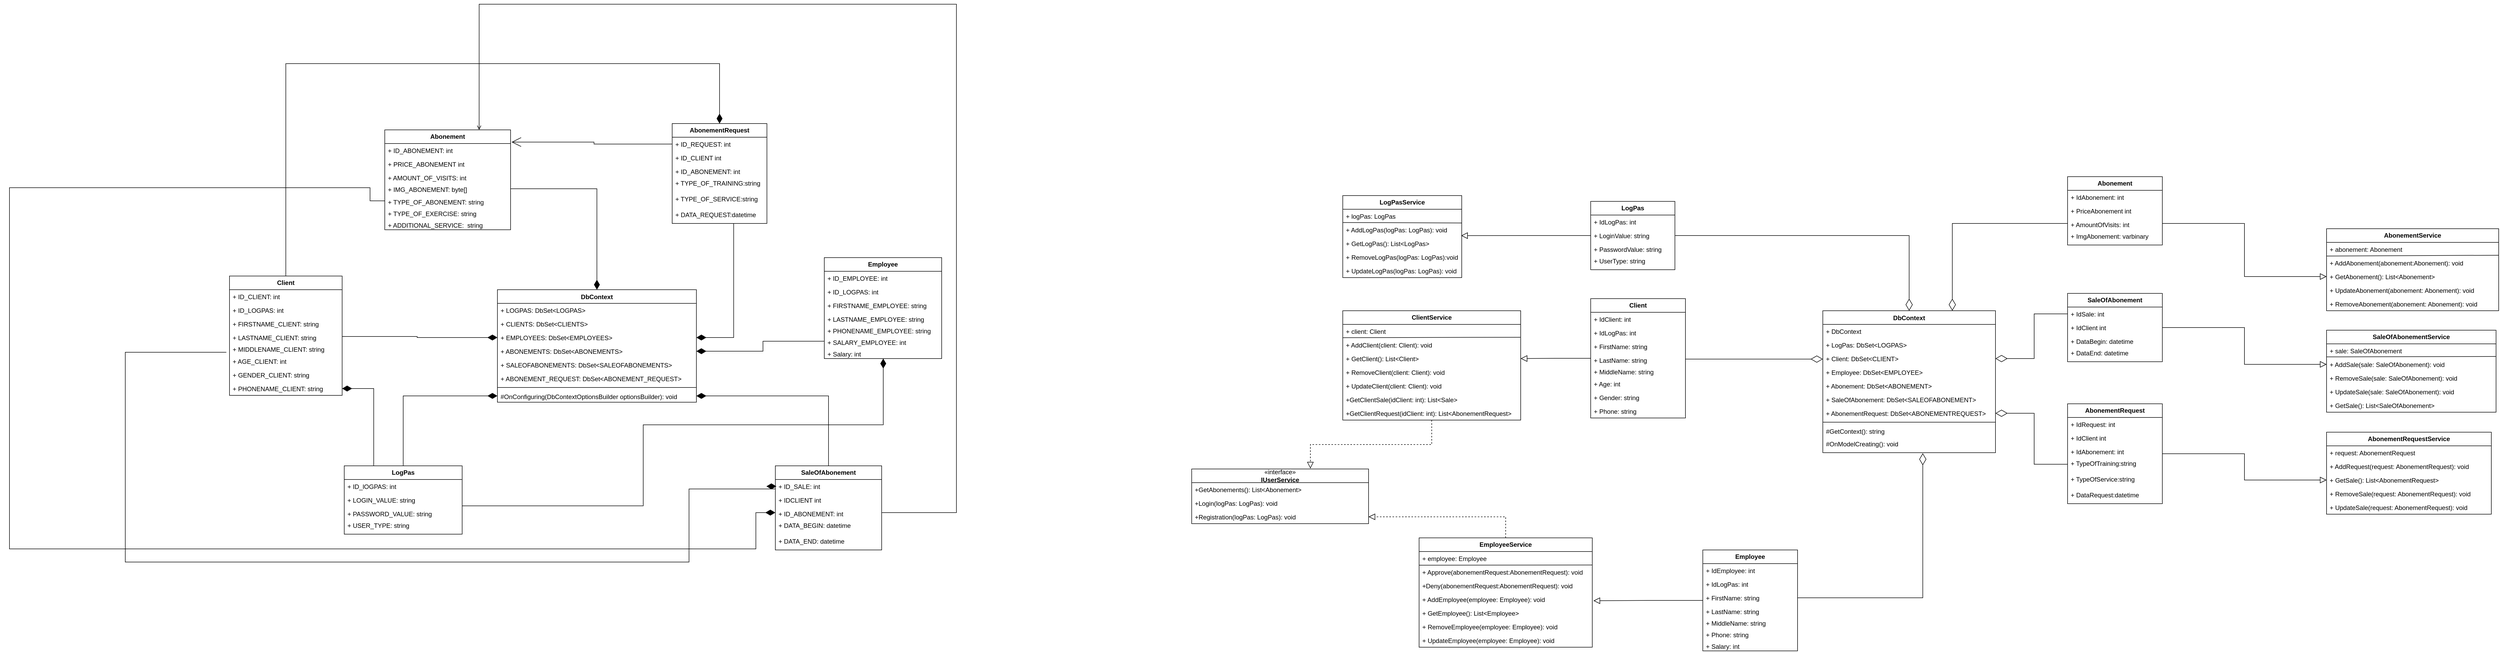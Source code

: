 <mxfile version="22.1.11" type="device" pages="2">
  <diagram name="Диаграмма классов" id="z2v8SLjrpXUnCplwsOl2">
    <mxGraphModel dx="5509" dy="760" grid="0" gridSize="10" guides="1" tooltips="1" connect="1" arrows="1" fold="1" page="0" pageScale="1" pageWidth="1200" pageHeight="1920" math="0" shadow="0">
      <root>
        <mxCell id="0" />
        <mxCell id="1" parent="0" />
        <mxCell id="R2Lq0lCf6mSFVDsQOU-r-3" style="edgeStyle=orthogonalEdgeStyle;rounded=0;orthogonalLoop=1;jettySize=auto;html=1;entryX=1;entryY=0.5;entryDx=0;entryDy=0;endArrow=block;endFill=0;endSize=10;" parent="1" source="LaydEU4oUnjnE-f05J8N-2" target="kBOqx25EaAWtIxTkxbb8-2" edge="1">
          <mxGeometry relative="1" as="geometry" />
        </mxCell>
        <mxCell id="LaydEU4oUnjnE-f05J8N-2" value="&lt;b&gt;Client&lt;/b&gt;" style="swimlane;fontStyle=0;childLayout=stackLayout;horizontal=1;startSize=26;fillColor=none;horizontalStack=0;resizeParent=1;resizeParentMax=0;resizeLast=0;collapsible=1;marginBottom=0;whiteSpace=wrap;html=1;strokeColor=default;swimlaneLine=1;" parent="1" vertex="1">
          <mxGeometry x="-453" y="1055" width="180" height="227" as="geometry" />
        </mxCell>
        <mxCell id="LaydEU4oUnjnE-f05J8N-3" value="+ IdClient: int" style="text;strokeColor=none;fillColor=none;align=left;verticalAlign=top;spacingLeft=4;spacingRight=4;overflow=hidden;rotatable=0;points=[[0,0.5],[1,0.5]];portConstraint=eastwest;whiteSpace=wrap;html=1;" parent="LaydEU4oUnjnE-f05J8N-2" vertex="1">
          <mxGeometry y="26" width="180" height="26" as="geometry" />
        </mxCell>
        <mxCell id="LaydEU4oUnjnE-f05J8N-16" value="+ IdLogPas: int" style="text;strokeColor=none;fillColor=none;align=left;verticalAlign=top;spacingLeft=4;spacingRight=4;overflow=hidden;rotatable=0;points=[[0,0.5],[1,0.5]];portConstraint=eastwest;whiteSpace=wrap;html=1;" parent="LaydEU4oUnjnE-f05J8N-2" vertex="1">
          <mxGeometry y="52" width="180" height="26" as="geometry" />
        </mxCell>
        <mxCell id="LaydEU4oUnjnE-f05J8N-4" value="+ FirstName: string" style="text;strokeColor=none;fillColor=none;align=left;verticalAlign=top;spacingLeft=4;spacingRight=4;overflow=hidden;rotatable=0;points=[[0,0.5],[1,0.5]];portConstraint=eastwest;whiteSpace=wrap;html=1;" parent="LaydEU4oUnjnE-f05J8N-2" vertex="1">
          <mxGeometry y="78" width="180" height="26" as="geometry" />
        </mxCell>
        <mxCell id="LaydEU4oUnjnE-f05J8N-5" value="+ LastName: string" style="text;strokeColor=none;fillColor=none;align=left;verticalAlign=top;spacingLeft=4;spacingRight=4;overflow=hidden;rotatable=0;points=[[0,0.5],[1,0.5]];portConstraint=eastwest;whiteSpace=wrap;html=1;" parent="LaydEU4oUnjnE-f05J8N-2" vertex="1">
          <mxGeometry y="104" width="180" height="22" as="geometry" />
        </mxCell>
        <mxCell id="LaydEU4oUnjnE-f05J8N-11" value="+ MiddleName: string" style="text;strokeColor=none;fillColor=none;align=left;verticalAlign=top;spacingLeft=4;spacingRight=4;overflow=hidden;rotatable=0;points=[[0,0.5],[1,0.5]];portConstraint=eastwest;whiteSpace=wrap;html=1;" parent="LaydEU4oUnjnE-f05J8N-2" vertex="1">
          <mxGeometry y="126" width="180" height="23" as="geometry" />
        </mxCell>
        <mxCell id="LaydEU4oUnjnE-f05J8N-13" value="+ Age: int" style="text;strokeColor=none;fillColor=none;align=left;verticalAlign=top;spacingLeft=4;spacingRight=4;overflow=hidden;rotatable=0;points=[[0,0.5],[1,0.5]];portConstraint=eastwest;whiteSpace=wrap;html=1;" parent="LaydEU4oUnjnE-f05J8N-2" vertex="1">
          <mxGeometry y="149" width="180" height="26" as="geometry" />
        </mxCell>
        <mxCell id="LaydEU4oUnjnE-f05J8N-14" value="+ Gender: string" style="text;strokeColor=none;fillColor=none;align=left;verticalAlign=top;spacingLeft=4;spacingRight=4;overflow=hidden;rotatable=0;points=[[0,0.5],[1,0.5]];portConstraint=eastwest;whiteSpace=wrap;html=1;" parent="LaydEU4oUnjnE-f05J8N-2" vertex="1">
          <mxGeometry y="175" width="180" height="26" as="geometry" />
        </mxCell>
        <mxCell id="LaydEU4oUnjnE-f05J8N-15" value="+ Phone: string" style="text;strokeColor=none;fillColor=none;align=left;verticalAlign=top;spacingLeft=4;spacingRight=4;overflow=hidden;rotatable=0;points=[[0,0.5],[1,0.5]];portConstraint=eastwest;whiteSpace=wrap;html=1;" parent="LaydEU4oUnjnE-f05J8N-2" vertex="1">
          <mxGeometry y="201" width="180" height="26" as="geometry" />
        </mxCell>
        <mxCell id="LaydEU4oUnjnE-f05J8N-6" value="&lt;b&gt;AbonementService&lt;/b&gt;" style="swimlane;fontStyle=0;childLayout=stackLayout;horizontal=1;startSize=26;fillColor=none;horizontalStack=0;resizeParent=1;resizeParentMax=0;resizeLast=0;collapsible=1;marginBottom=0;whiteSpace=wrap;html=1;" parent="1" vertex="1">
          <mxGeometry x="945" y="922" width="327" height="156" as="geometry" />
        </mxCell>
        <mxCell id="LaydEU4oUnjnE-f05J8N-7" value="+ abonement: Abonement" style="text;strokeColor=none;fillColor=none;align=left;verticalAlign=top;spacingLeft=4;spacingRight=4;overflow=hidden;rotatable=0;points=[[0,0.5],[1,0.5]];portConstraint=eastwest;whiteSpace=wrap;html=1;" parent="LaydEU4oUnjnE-f05J8N-6" vertex="1">
          <mxGeometry y="26" width="327" height="26" as="geometry" />
        </mxCell>
        <mxCell id="R2Lq0lCf6mSFVDsQOU-r-28" value="" style="endArrow=none;html=1;rounded=0;entryX=0.999;entryY=-0.059;entryDx=0;entryDy=0;entryPerimeter=0;" parent="LaydEU4oUnjnE-f05J8N-6" target="fqwpN1h7PIL7Ud1NvPmT-65" edge="1">
          <mxGeometry width="50" height="50" relative="1" as="geometry">
            <mxPoint y="52" as="sourcePoint" />
            <mxPoint x="337" y="50.77" as="targetPoint" />
          </mxGeometry>
        </mxCell>
        <mxCell id="fqwpN1h7PIL7Ud1NvPmT-65" value="+ AddAbonement(abonement:Abonement): void" style="text;strokeColor=none;fillColor=none;align=left;verticalAlign=top;spacingLeft=4;spacingRight=4;overflow=hidden;rotatable=0;points=[[0,0.5],[1,0.5]];portConstraint=eastwest;whiteSpace=wrap;html=1;" parent="LaydEU4oUnjnE-f05J8N-6" vertex="1">
          <mxGeometry y="52" width="327" height="26" as="geometry" />
        </mxCell>
        <mxCell id="fqwpN1h7PIL7Ud1NvPmT-66" value="+ GetAbonement(): List&amp;lt;Abonement&amp;gt;" style="text;strokeColor=none;fillColor=none;align=left;verticalAlign=top;spacingLeft=4;spacingRight=4;overflow=hidden;rotatable=0;points=[[0,0.5],[1,0.5]];portConstraint=eastwest;whiteSpace=wrap;html=1;" parent="LaydEU4oUnjnE-f05J8N-6" vertex="1">
          <mxGeometry y="78" width="327" height="26" as="geometry" />
        </mxCell>
        <mxCell id="fqwpN1h7PIL7Ud1NvPmT-67" value="+ UpdateAbonement(abonement: Abonement): void" style="text;strokeColor=none;fillColor=none;align=left;verticalAlign=top;spacingLeft=4;spacingRight=4;overflow=hidden;rotatable=0;points=[[0,0.5],[1,0.5]];portConstraint=eastwest;whiteSpace=wrap;html=1;" parent="LaydEU4oUnjnE-f05J8N-6" vertex="1">
          <mxGeometry y="104" width="327" height="26" as="geometry" />
        </mxCell>
        <mxCell id="fqwpN1h7PIL7Ud1NvPmT-68" value="+ RemoveAbonement(abonement: Abonement): void" style="text;strokeColor=none;fillColor=none;align=left;verticalAlign=top;spacingLeft=4;spacingRight=4;overflow=hidden;rotatable=0;points=[[0,0.5],[1,0.5]];portConstraint=eastwest;whiteSpace=wrap;html=1;" parent="LaydEU4oUnjnE-f05J8N-6" vertex="1">
          <mxGeometry y="130" width="327" height="26" as="geometry" />
        </mxCell>
        <mxCell id="R2Lq0lCf6mSFVDsQOU-r-16" style="edgeStyle=orthogonalEdgeStyle;rounded=0;orthogonalLoop=1;jettySize=auto;html=1;entryX=0;entryY=0.5;entryDx=0;entryDy=0;endArrow=block;endFill=0;endSize=10;" parent="1" source="LaydEU4oUnjnE-f05J8N-19" target="fqwpN1h7PIL7Ud1NvPmT-69" edge="1">
          <mxGeometry relative="1" as="geometry" />
        </mxCell>
        <mxCell id="LaydEU4oUnjnE-f05J8N-19" value="&lt;b&gt;SaleOfAbonement&lt;/b&gt;" style="swimlane;fontStyle=0;childLayout=stackLayout;horizontal=1;startSize=26;fillColor=none;horizontalStack=0;resizeParent=1;resizeParentMax=0;resizeLast=0;collapsible=1;marginBottom=0;whiteSpace=wrap;html=1;" parent="1" vertex="1">
          <mxGeometry x="453" y="1045" width="180" height="130" as="geometry" />
        </mxCell>
        <mxCell id="LaydEU4oUnjnE-f05J8N-20" value="+ IdSale: int" style="text;strokeColor=none;fillColor=none;align=left;verticalAlign=top;spacingLeft=4;spacingRight=4;overflow=hidden;rotatable=0;points=[[0,0.5],[1,0.5]];portConstraint=eastwest;whiteSpace=wrap;html=1;" parent="LaydEU4oUnjnE-f05J8N-19" vertex="1">
          <mxGeometry y="26" width="180" height="26" as="geometry" />
        </mxCell>
        <mxCell id="LaydEU4oUnjnE-f05J8N-21" value="+ IdClient int" style="text;strokeColor=none;fillColor=none;align=left;verticalAlign=top;spacingLeft=4;spacingRight=4;overflow=hidden;rotatable=0;points=[[0,0.5],[1,0.5]];portConstraint=eastwest;whiteSpace=wrap;html=1;" parent="LaydEU4oUnjnE-f05J8N-19" vertex="1">
          <mxGeometry y="52" width="180" height="26" as="geometry" />
        </mxCell>
        <mxCell id="LaydEU4oUnjnE-f05J8N-22" value="+ DataBegin: datetime" style="text;strokeColor=none;fillColor=none;align=left;verticalAlign=top;spacingLeft=4;spacingRight=4;overflow=hidden;rotatable=0;points=[[0,0.5],[1,0.5]];portConstraint=eastwest;whiteSpace=wrap;html=1;" parent="LaydEU4oUnjnE-f05J8N-19" vertex="1">
          <mxGeometry y="78" width="180" height="22" as="geometry" />
        </mxCell>
        <mxCell id="LaydEU4oUnjnE-f05J8N-23" value="+ DataEnd: datetime" style="text;strokeColor=none;fillColor=none;align=left;verticalAlign=top;spacingLeft=4;spacingRight=4;overflow=hidden;rotatable=0;points=[[0,0.5],[1,0.5]];portConstraint=eastwest;whiteSpace=wrap;html=1;" parent="LaydEU4oUnjnE-f05J8N-19" vertex="1">
          <mxGeometry y="100" width="180" height="30" as="geometry" />
        </mxCell>
        <mxCell id="LaydEU4oUnjnE-f05J8N-24" value="&lt;b&gt;AbonementRequestService&lt;/b&gt;" style="swimlane;fontStyle=0;childLayout=stackLayout;horizontal=1;startSize=26;fillColor=none;horizontalStack=0;resizeParent=1;resizeParentMax=0;resizeLast=0;collapsible=1;marginBottom=0;whiteSpace=wrap;html=1;" parent="1" vertex="1">
          <mxGeometry x="945" y="1309" width="313" height="156" as="geometry" />
        </mxCell>
        <mxCell id="LaydEU4oUnjnE-f05J8N-25" value="+ request: AbonementRequest" style="text;strokeColor=none;fillColor=none;align=left;verticalAlign=top;spacingLeft=4;spacingRight=4;overflow=hidden;rotatable=0;points=[[0,0.5],[1,0.5]];portConstraint=eastwest;whiteSpace=wrap;html=1;" parent="LaydEU4oUnjnE-f05J8N-24" vertex="1">
          <mxGeometry y="26" width="313" height="26" as="geometry" />
        </mxCell>
        <mxCell id="fqwpN1h7PIL7Ud1NvPmT-132" value="+ AddRequest(request: AbonementRequest): void" style="text;strokeColor=none;fillColor=none;align=left;verticalAlign=top;spacingLeft=4;spacingRight=4;overflow=hidden;rotatable=0;points=[[0,0.5],[1,0.5]];portConstraint=eastwest;whiteSpace=wrap;html=1;" parent="LaydEU4oUnjnE-f05J8N-24" vertex="1">
          <mxGeometry y="52" width="313" height="26" as="geometry" />
        </mxCell>
        <mxCell id="fqwpN1h7PIL7Ud1NvPmT-133" value="+ GetSale(): List&amp;lt;AbonementRequest&amp;gt;" style="text;strokeColor=none;fillColor=none;align=left;verticalAlign=top;spacingLeft=4;spacingRight=4;overflow=hidden;rotatable=0;points=[[0,0.5],[1,0.5]];portConstraint=eastwest;whiteSpace=wrap;html=1;" parent="LaydEU4oUnjnE-f05J8N-24" vertex="1">
          <mxGeometry y="78" width="313" height="26" as="geometry" />
        </mxCell>
        <mxCell id="fqwpN1h7PIL7Ud1NvPmT-135" value="+ RemoveSale(request: AbonementRequest): void" style="text;strokeColor=none;fillColor=none;align=left;verticalAlign=top;spacingLeft=4;spacingRight=4;overflow=hidden;rotatable=0;points=[[0,0.5],[1,0.5]];portConstraint=eastwest;whiteSpace=wrap;html=1;" parent="LaydEU4oUnjnE-f05J8N-24" vertex="1">
          <mxGeometry y="104" width="313" height="26" as="geometry" />
        </mxCell>
        <mxCell id="fqwpN1h7PIL7Ud1NvPmT-134" value="+ UpdateSale(request: AbonementRequest): void" style="text;strokeColor=none;fillColor=none;align=left;verticalAlign=top;spacingLeft=4;spacingRight=4;overflow=hidden;rotatable=0;points=[[0,0.5],[1,0.5]];portConstraint=eastwest;whiteSpace=wrap;html=1;" parent="LaydEU4oUnjnE-f05J8N-24" vertex="1">
          <mxGeometry y="130" width="313" height="26" as="geometry" />
        </mxCell>
        <mxCell id="R2Lq0lCf6mSFVDsQOU-r-4" style="edgeStyle=orthogonalEdgeStyle;rounded=0;orthogonalLoop=1;jettySize=auto;html=1;entryX=1.007;entryY=0.601;entryDx=0;entryDy=0;entryPerimeter=0;endArrow=block;endFill=0;endSize=10;" parent="1" source="LaydEU4oUnjnE-f05J8N-37" target="kBOqx25EaAWtIxTkxbb8-6" edge="1">
          <mxGeometry relative="1" as="geometry">
            <mxPoint x="-539.471" y="1416.0" as="targetPoint" />
          </mxGeometry>
        </mxCell>
        <mxCell id="LaydEU4oUnjnE-f05J8N-37" value="&lt;b&gt;Employee&lt;/b&gt;" style="swimlane;fontStyle=0;childLayout=stackLayout;horizontal=1;startSize=26;fillColor=none;horizontalStack=0;resizeParent=1;resizeParentMax=0;resizeLast=0;collapsible=1;marginBottom=0;whiteSpace=wrap;html=1;" parent="1" vertex="1">
          <mxGeometry x="-240" y="1533" width="180" height="192" as="geometry">
            <mxRectangle x="160" y="360" width="90" height="30" as="alternateBounds" />
          </mxGeometry>
        </mxCell>
        <mxCell id="LaydEU4oUnjnE-f05J8N-38" value="+ IdEmployee: int" style="text;strokeColor=none;fillColor=none;align=left;verticalAlign=top;spacingLeft=4;spacingRight=4;overflow=hidden;rotatable=0;points=[[0,0.5],[1,0.5]];portConstraint=eastwest;whiteSpace=wrap;html=1;" parent="LaydEU4oUnjnE-f05J8N-37" vertex="1">
          <mxGeometry y="26" width="180" height="26" as="geometry" />
        </mxCell>
        <mxCell id="LaydEU4oUnjnE-f05J8N-45" value="+ IdLogPas: int" style="text;strokeColor=none;fillColor=none;align=left;verticalAlign=top;spacingLeft=4;spacingRight=4;overflow=hidden;rotatable=0;points=[[0,0.5],[1,0.5]];portConstraint=eastwest;whiteSpace=wrap;html=1;" parent="LaydEU4oUnjnE-f05J8N-37" vertex="1">
          <mxGeometry y="52" width="180" height="26" as="geometry" />
        </mxCell>
        <mxCell id="LaydEU4oUnjnE-f05J8N-39" value="+ FirstName: string" style="text;strokeColor=none;fillColor=none;align=left;verticalAlign=top;spacingLeft=4;spacingRight=4;overflow=hidden;rotatable=0;points=[[0,0.5],[1,0.5]];portConstraint=eastwest;whiteSpace=wrap;html=1;" parent="LaydEU4oUnjnE-f05J8N-37" vertex="1">
          <mxGeometry y="78" width="180" height="26" as="geometry" />
        </mxCell>
        <mxCell id="LaydEU4oUnjnE-f05J8N-40" value="+ LastName: string" style="text;strokeColor=none;fillColor=none;align=left;verticalAlign=top;spacingLeft=4;spacingRight=4;overflow=hidden;rotatable=0;points=[[0,0.5],[1,0.5]];portConstraint=eastwest;whiteSpace=wrap;html=1;" parent="LaydEU4oUnjnE-f05J8N-37" vertex="1">
          <mxGeometry y="104" width="180" height="22" as="geometry" />
        </mxCell>
        <mxCell id="fqwpN1h7PIL7Ud1NvPmT-2" value="+ MiddleName: string" style="text;strokeColor=none;fillColor=none;align=left;verticalAlign=top;spacingLeft=4;spacingRight=4;overflow=hidden;rotatable=0;points=[[0,0.5],[1,0.5]];portConstraint=eastwest;whiteSpace=wrap;html=1;" parent="LaydEU4oUnjnE-f05J8N-37" vertex="1">
          <mxGeometry y="126" width="180" height="22" as="geometry" />
        </mxCell>
        <mxCell id="fqwpN1h7PIL7Ud1NvPmT-3" value="+ Phone: string" style="text;strokeColor=none;fillColor=none;align=left;verticalAlign=top;spacingLeft=4;spacingRight=4;overflow=hidden;rotatable=0;points=[[0,0.5],[1,0.5]];portConstraint=eastwest;whiteSpace=wrap;html=1;" parent="LaydEU4oUnjnE-f05J8N-37" vertex="1">
          <mxGeometry y="148" width="180" height="22" as="geometry" />
        </mxCell>
        <mxCell id="fqwpN1h7PIL7Ud1NvPmT-4" value="+ Salary: int" style="text;strokeColor=none;fillColor=none;align=left;verticalAlign=top;spacingLeft=4;spacingRight=4;overflow=hidden;rotatable=0;points=[[0,0.5],[1,0.5]];portConstraint=eastwest;whiteSpace=wrap;html=1;" parent="LaydEU4oUnjnE-f05J8N-37" vertex="1">
          <mxGeometry y="170" width="180" height="22" as="geometry" />
        </mxCell>
        <mxCell id="kBOqx25EaAWtIxTkxbb8-13" style="edgeStyle=orthogonalEdgeStyle;rounded=0;orthogonalLoop=1;jettySize=auto;html=1;endArrow=diamondThin;endFill=0;endSize=20;" parent="1" source="LaydEU4oUnjnE-f05J8N-47" target="fqwpN1h7PIL7Ud1NvPmT-11" edge="1">
          <mxGeometry relative="1" as="geometry" />
        </mxCell>
        <mxCell id="LaydEU4oUnjnE-f05J8N-47" value="&lt;b&gt;LogPas&lt;/b&gt;" style="swimlane;fontStyle=0;childLayout=stackLayout;horizontal=1;startSize=26;fillColor=none;horizontalStack=0;resizeParent=1;resizeParentMax=0;resizeLast=0;collapsible=1;marginBottom=0;whiteSpace=wrap;html=1;" parent="1" vertex="1">
          <mxGeometry x="-453" y="870" width="160" height="130" as="geometry" />
        </mxCell>
        <mxCell id="LaydEU4oUnjnE-f05J8N-48" value="+ IdLogPas: int" style="text;strokeColor=none;fillColor=none;align=left;verticalAlign=top;spacingLeft=4;spacingRight=4;overflow=hidden;rotatable=0;points=[[0,0.5],[1,0.5]];portConstraint=eastwest;whiteSpace=wrap;html=1;" parent="LaydEU4oUnjnE-f05J8N-47" vertex="1">
          <mxGeometry y="26" width="160" height="26" as="geometry" />
        </mxCell>
        <mxCell id="LaydEU4oUnjnE-f05J8N-49" value="+ LoginValue: string" style="text;strokeColor=none;fillColor=none;align=left;verticalAlign=top;spacingLeft=4;spacingRight=4;overflow=hidden;rotatable=0;points=[[0,0.5],[1,0.5]];portConstraint=eastwest;whiteSpace=wrap;html=1;" parent="LaydEU4oUnjnE-f05J8N-47" vertex="1">
          <mxGeometry y="52" width="160" height="26" as="geometry" />
        </mxCell>
        <mxCell id="LaydEU4oUnjnE-f05J8N-50" value="+ PasswordValue: string" style="text;strokeColor=none;fillColor=none;align=left;verticalAlign=top;spacingLeft=4;spacingRight=4;overflow=hidden;rotatable=0;points=[[0,0.5],[1,0.5]];portConstraint=eastwest;whiteSpace=wrap;html=1;" parent="LaydEU4oUnjnE-f05J8N-47" vertex="1">
          <mxGeometry y="78" width="160" height="22" as="geometry" />
        </mxCell>
        <mxCell id="LaydEU4oUnjnE-f05J8N-51" value="+ UserType: string&amp;nbsp;" style="text;strokeColor=none;fillColor=none;align=left;verticalAlign=top;spacingLeft=4;spacingRight=4;overflow=hidden;rotatable=0;points=[[0,0.5],[1,0.5]];portConstraint=eastwest;whiteSpace=wrap;html=1;" parent="LaydEU4oUnjnE-f05J8N-47" vertex="1">
          <mxGeometry y="100" width="160" height="30" as="geometry" />
        </mxCell>
        <mxCell id="fqwpN1h7PIL7Ud1NvPmT-11" value="DbContext" style="swimlane;fontStyle=1;align=center;verticalAlign=top;childLayout=stackLayout;horizontal=1;startSize=26;horizontalStack=0;resizeParent=1;resizeParentMax=0;resizeLast=0;collapsible=1;marginBottom=0;whiteSpace=wrap;html=1;" parent="1" vertex="1">
          <mxGeometry x="-12" y="1078" width="328" height="270" as="geometry" />
        </mxCell>
        <mxCell id="fqwpN1h7PIL7Ud1NvPmT-12" value="+ DbContext" style="text;strokeColor=none;fillColor=none;align=left;verticalAlign=top;spacingLeft=4;spacingRight=4;overflow=hidden;rotatable=0;points=[[0,0.5],[1,0.5]];portConstraint=eastwest;whiteSpace=wrap;html=1;" parent="fqwpN1h7PIL7Ud1NvPmT-11" vertex="1">
          <mxGeometry y="26" width="328" height="26" as="geometry" />
        </mxCell>
        <mxCell id="fqwpN1h7PIL7Ud1NvPmT-22" value="+ LogPas: DbSet&amp;lt;LOGPAS&amp;gt;" style="text;strokeColor=none;fillColor=none;align=left;verticalAlign=top;spacingLeft=4;spacingRight=4;overflow=hidden;rotatable=0;points=[[0,0.5],[1,0.5]];portConstraint=eastwest;whiteSpace=wrap;html=1;" parent="fqwpN1h7PIL7Ud1NvPmT-11" vertex="1">
          <mxGeometry y="52" width="328" height="26" as="geometry" />
        </mxCell>
        <mxCell id="fqwpN1h7PIL7Ud1NvPmT-21" value="+ Client: DbSet&amp;lt;CLIENT&amp;gt;" style="text;strokeColor=none;fillColor=none;align=left;verticalAlign=top;spacingLeft=4;spacingRight=4;overflow=hidden;rotatable=0;points=[[0,0.5],[1,0.5]];portConstraint=eastwest;whiteSpace=wrap;html=1;" parent="fqwpN1h7PIL7Ud1NvPmT-11" vertex="1">
          <mxGeometry y="78" width="328" height="26" as="geometry" />
        </mxCell>
        <mxCell id="fqwpN1h7PIL7Ud1NvPmT-23" value="+ Employee: DbSet&amp;lt;EMPLOYEE&amp;gt;" style="text;strokeColor=none;fillColor=none;align=left;verticalAlign=top;spacingLeft=4;spacingRight=4;overflow=hidden;rotatable=0;points=[[0,0.5],[1,0.5]];portConstraint=eastwest;whiteSpace=wrap;html=1;" parent="fqwpN1h7PIL7Ud1NvPmT-11" vertex="1">
          <mxGeometry y="104" width="328" height="26" as="geometry" />
        </mxCell>
        <mxCell id="fqwpN1h7PIL7Ud1NvPmT-24" value="+ Abonement: DbSet&amp;lt;ABONEMENT&amp;gt;" style="text;strokeColor=none;fillColor=none;align=left;verticalAlign=top;spacingLeft=4;spacingRight=4;overflow=hidden;rotatable=0;points=[[0,0.5],[1,0.5]];portConstraint=eastwest;whiteSpace=wrap;html=1;" parent="fqwpN1h7PIL7Ud1NvPmT-11" vertex="1">
          <mxGeometry y="130" width="328" height="26" as="geometry" />
        </mxCell>
        <mxCell id="fqwpN1h7PIL7Ud1NvPmT-25" value="+ SaleOfAbonement: DbSet&amp;lt;SALEOFABONEMENT&amp;gt;" style="text;strokeColor=none;fillColor=none;align=left;verticalAlign=top;spacingLeft=4;spacingRight=4;overflow=hidden;rotatable=0;points=[[0,0.5],[1,0.5]];portConstraint=eastwest;whiteSpace=wrap;html=1;" parent="fqwpN1h7PIL7Ud1NvPmT-11" vertex="1">
          <mxGeometry y="156" width="328" height="26" as="geometry" />
        </mxCell>
        <mxCell id="fqwpN1h7PIL7Ud1NvPmT-26" value="+ AbonementRequest: DbSet&amp;lt;ABONEMENTREQUEST&amp;gt;" style="text;strokeColor=none;fillColor=none;align=left;verticalAlign=top;spacingLeft=4;spacingRight=4;overflow=hidden;rotatable=0;points=[[0,0.5],[1,0.5]];portConstraint=eastwest;whiteSpace=wrap;html=1;" parent="fqwpN1h7PIL7Ud1NvPmT-11" vertex="1">
          <mxGeometry y="182" width="328" height="26" as="geometry" />
        </mxCell>
        <mxCell id="fqwpN1h7PIL7Ud1NvPmT-13" value="" style="line;strokeWidth=1;fillColor=none;align=left;verticalAlign=middle;spacingTop=-1;spacingLeft=3;spacingRight=3;rotatable=0;labelPosition=right;points=[];portConstraint=eastwest;strokeColor=inherit;" parent="fqwpN1h7PIL7Ud1NvPmT-11" vertex="1">
          <mxGeometry y="208" width="328" height="8" as="geometry" />
        </mxCell>
        <mxCell id="fqwpN1h7PIL7Ud1NvPmT-48" value="#GetContext(): string" style="text;align=left;verticalAlign=top;spacingLeft=4;spacingRight=4;overflow=hidden;rotatable=0;points=[[0,0.5],[1,0.5]];portConstraint=eastwest;" parent="fqwpN1h7PIL7Ud1NvPmT-11" vertex="1">
          <mxGeometry y="216" width="328" height="24" as="geometry" />
        </mxCell>
        <mxCell id="fqwpN1h7PIL7Ud1NvPmT-49" value="#OnModelCreating(): void" style="text;align=left;verticalAlign=top;spacingLeft=4;spacingRight=4;overflow=hidden;rotatable=0;points=[[0,0.5],[1,0.5]];portConstraint=eastwest;" parent="fqwpN1h7PIL7Ud1NvPmT-11" vertex="1">
          <mxGeometry y="240" width="328" height="30" as="geometry" />
        </mxCell>
        <mxCell id="fqwpN1h7PIL7Ud1NvPmT-75" value="&lt;b&gt;LogPasService&lt;/b&gt;" style="swimlane;fontStyle=0;childLayout=stackLayout;horizontal=1;startSize=26;fillColor=none;horizontalStack=0;resizeParent=1;resizeParentMax=0;resizeLast=0;collapsible=1;marginBottom=0;whiteSpace=wrap;html=1;" parent="1" vertex="1">
          <mxGeometry x="-924" y="859" width="226" height="156" as="geometry" />
        </mxCell>
        <mxCell id="fqwpN1h7PIL7Ud1NvPmT-76" value="+ logPas: LogPas" style="text;strokeColor=none;fillColor=none;align=left;verticalAlign=top;spacingLeft=4;spacingRight=4;overflow=hidden;rotatable=0;points=[[0,0.5],[1,0.5]];portConstraint=eastwest;whiteSpace=wrap;html=1;" parent="fqwpN1h7PIL7Ud1NvPmT-75" vertex="1">
          <mxGeometry y="26" width="226" height="26" as="geometry" />
        </mxCell>
        <mxCell id="R2Lq0lCf6mSFVDsQOU-r-1" value="" style="endArrow=none;html=1;rounded=0;entryX=1.001;entryY=1.003;entryDx=0;entryDy=0;entryPerimeter=0;" parent="fqwpN1h7PIL7Ud1NvPmT-75" target="fqwpN1h7PIL7Ud1NvPmT-76" edge="1">
          <mxGeometry width="50" height="50" relative="1" as="geometry">
            <mxPoint y="51.23" as="sourcePoint" />
            <mxPoint x="180" y="50" as="targetPoint" />
          </mxGeometry>
        </mxCell>
        <mxCell id="fqwpN1h7PIL7Ud1NvPmT-56" value="+ AddLogPas(logPas: LogPas): void" style="text;strokeColor=none;fillColor=none;align=left;verticalAlign=top;spacingLeft=4;spacingRight=4;overflow=hidden;rotatable=0;points=[[0,0.5],[1,0.5]];portConstraint=eastwest;whiteSpace=wrap;html=1;" parent="fqwpN1h7PIL7Ud1NvPmT-75" vertex="1">
          <mxGeometry y="52" width="226" height="26" as="geometry" />
        </mxCell>
        <mxCell id="fqwpN1h7PIL7Ud1NvPmT-57" value="+ GetLogPas(): List&amp;lt;LogPas&amp;gt;" style="text;strokeColor=none;fillColor=none;align=left;verticalAlign=top;spacingLeft=4;spacingRight=4;overflow=hidden;rotatable=0;points=[[0,0.5],[1,0.5]];portConstraint=eastwest;whiteSpace=wrap;html=1;" parent="fqwpN1h7PIL7Ud1NvPmT-75" vertex="1">
          <mxGeometry y="78" width="226" height="26" as="geometry" />
        </mxCell>
        <mxCell id="fqwpN1h7PIL7Ud1NvPmT-59" value="+ RemoveLogPas(logPas: LogPas):void" style="text;strokeColor=none;fillColor=none;align=left;verticalAlign=top;spacingLeft=4;spacingRight=4;overflow=hidden;rotatable=0;points=[[0,0.5],[1,0.5]];portConstraint=eastwest;whiteSpace=wrap;html=1;" parent="fqwpN1h7PIL7Ud1NvPmT-75" vertex="1">
          <mxGeometry y="104" width="226" height="26" as="geometry" />
        </mxCell>
        <mxCell id="fqwpN1h7PIL7Ud1NvPmT-58" value="+ UpdateLogPas(logPas: LogPas): void" style="text;strokeColor=none;fillColor=none;align=left;verticalAlign=top;spacingLeft=4;spacingRight=4;overflow=hidden;rotatable=0;points=[[0,0.5],[1,0.5]];portConstraint=eastwest;whiteSpace=wrap;html=1;" parent="fqwpN1h7PIL7Ud1NvPmT-75" vertex="1">
          <mxGeometry y="130" width="226" height="26" as="geometry" />
        </mxCell>
        <mxCell id="R2Lq0lCf6mSFVDsQOU-r-27" style="edgeStyle=orthogonalEdgeStyle;rounded=0;orthogonalLoop=1;jettySize=auto;html=1;entryX=1;entryY=0.5;entryDx=0;entryDy=0;dashed=1;endArrow=block;endFill=0;endSize=10;" parent="1" source="fqwpN1h7PIL7Ud1NvPmT-90" target="R2Lq0lCf6mSFVDsQOU-r-24" edge="1">
          <mxGeometry relative="1" as="geometry" />
        </mxCell>
        <mxCell id="fqwpN1h7PIL7Ud1NvPmT-90" value="&lt;b&gt;EmployeeService&lt;/b&gt;" style="swimlane;fontStyle=0;childLayout=stackLayout;horizontal=1;startSize=26;fillColor=none;horizontalStack=0;resizeParent=1;resizeParentMax=0;resizeLast=0;collapsible=1;marginBottom=0;whiteSpace=wrap;html=1;" parent="1" vertex="1">
          <mxGeometry x="-779" y="1510" width="329" height="208" as="geometry">
            <mxRectangle x="160" y="360" width="90" height="30" as="alternateBounds" />
          </mxGeometry>
        </mxCell>
        <mxCell id="fqwpN1h7PIL7Ud1NvPmT-91" value="+ employee: Employee" style="text;strokeColor=none;fillColor=none;align=left;verticalAlign=top;spacingLeft=4;spacingRight=4;overflow=hidden;rotatable=0;points=[[0,0.5],[1,0.5]];portConstraint=eastwest;whiteSpace=wrap;html=1;" parent="fqwpN1h7PIL7Ud1NvPmT-90" vertex="1">
          <mxGeometry y="26" width="329" height="26" as="geometry" />
        </mxCell>
        <mxCell id="R2Lq0lCf6mSFVDsQOU-r-8" value="" style="endArrow=none;html=1;rounded=0;entryX=0.999;entryY=0.986;entryDx=0;entryDy=0;entryPerimeter=0;" parent="fqwpN1h7PIL7Ud1NvPmT-90" target="fqwpN1h7PIL7Ud1NvPmT-91" edge="1">
          <mxGeometry width="50" height="50" relative="1" as="geometry">
            <mxPoint y="52" as="sourcePoint" />
            <mxPoint x="68" y="50" as="targetPoint" />
          </mxGeometry>
        </mxCell>
        <mxCell id="R2Lq0lCf6mSFVDsQOU-r-12" value="+ Approve(abonementRequest:AbonementRequest): void" style="text;strokeColor=none;fillColor=none;align=left;verticalAlign=top;spacingLeft=4;spacingRight=4;overflow=hidden;rotatable=0;points=[[0,0.5],[1,0.5]];portConstraint=eastwest;whiteSpace=wrap;html=1;" parent="fqwpN1h7PIL7Ud1NvPmT-90" vertex="1">
          <mxGeometry y="52" width="329" height="26" as="geometry" />
        </mxCell>
        <mxCell id="R2Lq0lCf6mSFVDsQOU-r-14" value="+Deny(abonementRequest:AbonementRequest): void" style="text;align=left;verticalAlign=top;spacingLeft=4;spacingRight=4;overflow=hidden;rotatable=0;points=[[0,0.5],[1,0.5]];portConstraint=eastwest;" parent="fqwpN1h7PIL7Ud1NvPmT-90" vertex="1">
          <mxGeometry y="78" width="329" height="26" as="geometry" />
        </mxCell>
        <mxCell id="kBOqx25EaAWtIxTkxbb8-6" value="+ AddEmployee(employee: Employee): void" style="text;strokeColor=none;fillColor=none;align=left;verticalAlign=top;spacingLeft=4;spacingRight=4;overflow=hidden;rotatable=0;points=[[0,0.5],[1,0.5]];portConstraint=eastwest;whiteSpace=wrap;html=1;" parent="fqwpN1h7PIL7Ud1NvPmT-90" vertex="1">
          <mxGeometry y="104" width="329" height="26" as="geometry" />
        </mxCell>
        <mxCell id="kBOqx25EaAWtIxTkxbb8-7" value="+ GetEmployee(): List&amp;lt;Employee&amp;gt;" style="text;strokeColor=none;fillColor=none;align=left;verticalAlign=top;spacingLeft=4;spacingRight=4;overflow=hidden;rotatable=0;points=[[0,0.5],[1,0.5]];portConstraint=eastwest;whiteSpace=wrap;html=1;" parent="fqwpN1h7PIL7Ud1NvPmT-90" vertex="1">
          <mxGeometry y="130" width="329" height="26" as="geometry" />
        </mxCell>
        <mxCell id="kBOqx25EaAWtIxTkxbb8-9" value="+ RemoveEmployee(employee: Employee): void" style="text;strokeColor=none;fillColor=none;align=left;verticalAlign=top;spacingLeft=4;spacingRight=4;overflow=hidden;rotatable=0;points=[[0,0.5],[1,0.5]];portConstraint=eastwest;whiteSpace=wrap;html=1;" parent="fqwpN1h7PIL7Ud1NvPmT-90" vertex="1">
          <mxGeometry y="156" width="329" height="26" as="geometry" />
        </mxCell>
        <mxCell id="kBOqx25EaAWtIxTkxbb8-8" value="+ UpdateEmployee(employee: Employee): void" style="text;strokeColor=none;fillColor=none;align=left;verticalAlign=top;spacingLeft=4;spacingRight=4;overflow=hidden;rotatable=0;points=[[0,0.5],[1,0.5]];portConstraint=eastwest;whiteSpace=wrap;html=1;" parent="fqwpN1h7PIL7Ud1NvPmT-90" vertex="1">
          <mxGeometry y="182" width="329" height="26" as="geometry" />
        </mxCell>
        <mxCell id="fqwpN1h7PIL7Ud1NvPmT-98" value="&lt;b&gt;ClientService&lt;/b&gt;" style="swimlane;fontStyle=0;childLayout=stackLayout;horizontal=1;startSize=26;fillColor=none;horizontalStack=0;resizeParent=1;resizeParentMax=0;resizeLast=0;collapsible=1;marginBottom=0;whiteSpace=wrap;html=1;strokeColor=default;swimlaneLine=1;" parent="1" vertex="1">
          <mxGeometry x="-924" y="1078" width="338" height="208" as="geometry" />
        </mxCell>
        <mxCell id="fqwpN1h7PIL7Ud1NvPmT-99" value="+ client: Client" style="text;strokeColor=none;fillColor=none;align=left;verticalAlign=top;spacingLeft=4;spacingRight=4;overflow=hidden;rotatable=0;points=[[0,0.5],[1,0.5]];portConstraint=eastwest;whiteSpace=wrap;html=1;" parent="fqwpN1h7PIL7Ud1NvPmT-98" vertex="1">
          <mxGeometry y="26" width="338" height="26" as="geometry" />
        </mxCell>
        <mxCell id="kBOqx25EaAWtIxTkxbb8-5" value="" style="endArrow=none;html=1;rounded=0;entryX=0.998;entryY=0.94;entryDx=0;entryDy=0;entryPerimeter=0;" parent="fqwpN1h7PIL7Ud1NvPmT-98" target="fqwpN1h7PIL7Ud1NvPmT-99" edge="1">
          <mxGeometry width="50" height="50" relative="1" as="geometry">
            <mxPoint y="51.23" as="sourcePoint" />
            <mxPoint x="55" y="51.7" as="targetPoint" />
          </mxGeometry>
        </mxCell>
        <mxCell id="R2Lq0lCf6mSFVDsQOU-r-7" value="+ AddClient(client: Client): void" style="text;strokeColor=none;fillColor=none;align=left;verticalAlign=top;spacingLeft=4;spacingRight=4;overflow=hidden;rotatable=0;points=[[0,0.5],[1,0.5]];portConstraint=eastwest;whiteSpace=wrap;html=1;" parent="fqwpN1h7PIL7Ud1NvPmT-98" vertex="1">
          <mxGeometry y="52" width="338" height="26" as="geometry" />
        </mxCell>
        <mxCell id="kBOqx25EaAWtIxTkxbb8-2" value="+ GetClient(): List&amp;lt;Client&amp;gt;" style="text;strokeColor=none;fillColor=none;align=left;verticalAlign=top;spacingLeft=4;spacingRight=4;overflow=hidden;rotatable=0;points=[[0,0.5],[1,0.5]];portConstraint=eastwest;whiteSpace=wrap;html=1;" parent="fqwpN1h7PIL7Ud1NvPmT-98" vertex="1">
          <mxGeometry y="78" width="338" height="26" as="geometry" />
        </mxCell>
        <mxCell id="kBOqx25EaAWtIxTkxbb8-4" value="+ RemoveClient(client: Client): void" style="text;strokeColor=none;fillColor=none;align=left;verticalAlign=top;spacingLeft=4;spacingRight=4;overflow=hidden;rotatable=0;points=[[0,0.5],[1,0.5]];portConstraint=eastwest;whiteSpace=wrap;html=1;" parent="fqwpN1h7PIL7Ud1NvPmT-98" vertex="1">
          <mxGeometry y="104" width="338" height="26" as="geometry" />
        </mxCell>
        <mxCell id="kBOqx25EaAWtIxTkxbb8-3" value="+ UpdateClient(client: Client): void" style="text;strokeColor=none;fillColor=none;align=left;verticalAlign=top;spacingLeft=4;spacingRight=4;overflow=hidden;rotatable=0;points=[[0,0.5],[1,0.5]];portConstraint=eastwest;whiteSpace=wrap;html=1;" parent="fqwpN1h7PIL7Ud1NvPmT-98" vertex="1">
          <mxGeometry y="130" width="338" height="26" as="geometry" />
        </mxCell>
        <mxCell id="R2Lq0lCf6mSFVDsQOU-r-13" value="+GetClientSale(idClient: int): List&lt;Sale&gt;" style="text;align=left;verticalAlign=top;spacingLeft=4;spacingRight=4;overflow=hidden;rotatable=0;points=[[0,0.5],[1,0.5]];portConstraint=eastwest;" parent="fqwpN1h7PIL7Ud1NvPmT-98" vertex="1">
          <mxGeometry y="156" width="338" height="26" as="geometry" />
        </mxCell>
        <mxCell id="R2Lq0lCf6mSFVDsQOU-r-18" value="+GetClientRequest(idClient: int): List&lt;AbonementRequest&gt;" style="text;align=left;verticalAlign=top;spacingLeft=4;spacingRight=4;overflow=hidden;rotatable=0;points=[[0,0.5],[1,0.5]];portConstraint=eastwest;" parent="fqwpN1h7PIL7Ud1NvPmT-98" vertex="1">
          <mxGeometry y="182" width="338" height="26" as="geometry" />
        </mxCell>
        <mxCell id="fqwpN1h7PIL7Ud1NvPmT-112" value="&lt;b&gt;SaleOfAbonementService&lt;/b&gt;" style="swimlane;fontStyle=0;childLayout=stackLayout;horizontal=1;startSize=26;fillColor=none;horizontalStack=0;resizeParent=1;resizeParentMax=0;resizeLast=0;collapsible=1;marginBottom=0;whiteSpace=wrap;html=1;" parent="1" vertex="1">
          <mxGeometry x="945" y="1115" width="322" height="156" as="geometry" />
        </mxCell>
        <mxCell id="fqwpN1h7PIL7Ud1NvPmT-113" value="+ sale: SaleOfAbonement" style="text;strokeColor=none;fillColor=none;align=left;verticalAlign=top;spacingLeft=4;spacingRight=4;overflow=hidden;rotatable=0;points=[[0,0.5],[1,0.5]];portConstraint=eastwest;whiteSpace=wrap;html=1;" parent="fqwpN1h7PIL7Ud1NvPmT-112" vertex="1">
          <mxGeometry y="26" width="322" height="26" as="geometry" />
        </mxCell>
        <mxCell id="R2Lq0lCf6mSFVDsQOU-r-30" value="" style="endArrow=none;html=1;rounded=0;entryX=1;entryY=0.923;entryDx=0;entryDy=0;entryPerimeter=0;exitX=0.001;exitY=-0.046;exitDx=0;exitDy=0;exitPerimeter=0;" parent="fqwpN1h7PIL7Ud1NvPmT-112" source="fqwpN1h7PIL7Ud1NvPmT-69" target="fqwpN1h7PIL7Ud1NvPmT-113" edge="1">
          <mxGeometry width="50" height="50" relative="1" as="geometry">
            <mxPoint y="50" as="sourcePoint" />
            <mxPoint x="322" y="48" as="targetPoint" />
          </mxGeometry>
        </mxCell>
        <mxCell id="fqwpN1h7PIL7Ud1NvPmT-69" value="+ AddSale(sale: SaleOfAbonement): void" style="text;strokeColor=none;fillColor=none;align=left;verticalAlign=top;spacingLeft=4;spacingRight=4;overflow=hidden;rotatable=0;points=[[0,0.5],[1,0.5]];portConstraint=eastwest;whiteSpace=wrap;html=1;" parent="fqwpN1h7PIL7Ud1NvPmT-112" vertex="1">
          <mxGeometry y="52" width="322" height="26" as="geometry" />
        </mxCell>
        <mxCell id="fqwpN1h7PIL7Ud1NvPmT-72" value="+ RemoveSale(sale: SaleOfAbonement): void" style="text;strokeColor=none;fillColor=none;align=left;verticalAlign=top;spacingLeft=4;spacingRight=4;overflow=hidden;rotatable=0;points=[[0,0.5],[1,0.5]];portConstraint=eastwest;whiteSpace=wrap;html=1;" parent="fqwpN1h7PIL7Ud1NvPmT-112" vertex="1">
          <mxGeometry y="78" width="322" height="26" as="geometry" />
        </mxCell>
        <mxCell id="fqwpN1h7PIL7Ud1NvPmT-71" value="+ UpdateSale(sale: SaleOfAbonement): void" style="text;strokeColor=none;fillColor=none;align=left;verticalAlign=top;spacingLeft=4;spacingRight=4;overflow=hidden;rotatable=0;points=[[0,0.5],[1,0.5]];portConstraint=eastwest;whiteSpace=wrap;html=1;" parent="fqwpN1h7PIL7Ud1NvPmT-112" vertex="1">
          <mxGeometry y="104" width="322" height="26" as="geometry" />
        </mxCell>
        <mxCell id="fqwpN1h7PIL7Ud1NvPmT-70" value="+ GetSale(): List&amp;lt;SaleOfAbonement&amp;gt;" style="text;strokeColor=none;fillColor=none;align=left;verticalAlign=top;spacingLeft=4;spacingRight=4;overflow=hidden;rotatable=0;points=[[0,0.5],[1,0.5]];portConstraint=eastwest;whiteSpace=wrap;html=1;" parent="fqwpN1h7PIL7Ud1NvPmT-112" vertex="1">
          <mxGeometry y="130" width="322" height="26" as="geometry" />
        </mxCell>
        <mxCell id="fqwpN1h7PIL7Ud1NvPmT-117" value="&lt;b&gt;Abonement&lt;/b&gt;" style="swimlane;fontStyle=0;childLayout=stackLayout;horizontal=1;startSize=26;fillColor=none;horizontalStack=0;resizeParent=1;resizeParentMax=0;resizeLast=0;collapsible=1;marginBottom=0;whiteSpace=wrap;html=1;" parent="1" vertex="1">
          <mxGeometry x="453" y="823" width="180" height="130" as="geometry" />
        </mxCell>
        <mxCell id="fqwpN1h7PIL7Ud1NvPmT-118" value="+ IdAbonement: int" style="text;strokeColor=none;fillColor=none;align=left;verticalAlign=top;spacingLeft=4;spacingRight=4;overflow=hidden;rotatable=0;points=[[0,0.5],[1,0.5]];portConstraint=eastwest;whiteSpace=wrap;html=1;" parent="fqwpN1h7PIL7Ud1NvPmT-117" vertex="1">
          <mxGeometry y="26" width="180" height="26" as="geometry" />
        </mxCell>
        <mxCell id="fqwpN1h7PIL7Ud1NvPmT-119" value="+ PriceAbonement int" style="text;strokeColor=none;fillColor=none;align=left;verticalAlign=top;spacingLeft=4;spacingRight=4;overflow=hidden;rotatable=0;points=[[0,0.5],[1,0.5]];portConstraint=eastwest;whiteSpace=wrap;html=1;" parent="fqwpN1h7PIL7Ud1NvPmT-117" vertex="1">
          <mxGeometry y="52" width="180" height="26" as="geometry" />
        </mxCell>
        <mxCell id="fqwpN1h7PIL7Ud1NvPmT-120" value="+ AmountOfVisits: int" style="text;strokeColor=none;fillColor=none;align=left;verticalAlign=top;spacingLeft=4;spacingRight=4;overflow=hidden;rotatable=0;points=[[0,0.5],[1,0.5]];portConstraint=eastwest;whiteSpace=wrap;html=1;" parent="fqwpN1h7PIL7Ud1NvPmT-117" vertex="1">
          <mxGeometry y="78" width="180" height="22" as="geometry" />
        </mxCell>
        <mxCell id="fqwpN1h7PIL7Ud1NvPmT-121" value="+ ImgAbonement: varbinary" style="text;strokeColor=none;fillColor=none;align=left;verticalAlign=top;spacingLeft=4;spacingRight=4;overflow=hidden;rotatable=0;points=[[0,0.5],[1,0.5]];portConstraint=eastwest;whiteSpace=wrap;html=1;" parent="fqwpN1h7PIL7Ud1NvPmT-117" vertex="1">
          <mxGeometry y="100" width="180" height="30" as="geometry" />
        </mxCell>
        <mxCell id="R2Lq0lCf6mSFVDsQOU-r-17" style="edgeStyle=orthogonalEdgeStyle;rounded=0;orthogonalLoop=1;jettySize=auto;html=1;entryX=0;entryY=0.5;entryDx=0;entryDy=0;endArrow=block;endFill=0;endSize=10;" parent="1" source="fqwpN1h7PIL7Ud1NvPmT-123" target="fqwpN1h7PIL7Ud1NvPmT-133" edge="1">
          <mxGeometry relative="1" as="geometry" />
        </mxCell>
        <mxCell id="fqwpN1h7PIL7Ud1NvPmT-123" value="&lt;b&gt;AbonementRequest&lt;/b&gt;" style="swimlane;fontStyle=0;childLayout=stackLayout;horizontal=1;startSize=26;fillColor=none;horizontalStack=0;resizeParent=1;resizeParentMax=0;resizeLast=0;collapsible=1;marginBottom=0;whiteSpace=wrap;html=1;" parent="1" vertex="1">
          <mxGeometry x="453" y="1255" width="180" height="190" as="geometry" />
        </mxCell>
        <mxCell id="fqwpN1h7PIL7Ud1NvPmT-124" value="+ IdRequest: int" style="text;strokeColor=none;fillColor=none;align=left;verticalAlign=top;spacingLeft=4;spacingRight=4;overflow=hidden;rotatable=0;points=[[0,0.5],[1,0.5]];portConstraint=eastwest;whiteSpace=wrap;html=1;" parent="fqwpN1h7PIL7Ud1NvPmT-123" vertex="1">
          <mxGeometry y="26" width="180" height="26" as="geometry" />
        </mxCell>
        <mxCell id="fqwpN1h7PIL7Ud1NvPmT-125" value="+ IdClient int" style="text;strokeColor=none;fillColor=none;align=left;verticalAlign=top;spacingLeft=4;spacingRight=4;overflow=hidden;rotatable=0;points=[[0,0.5],[1,0.5]];portConstraint=eastwest;whiteSpace=wrap;html=1;" parent="fqwpN1h7PIL7Ud1NvPmT-123" vertex="1">
          <mxGeometry y="52" width="180" height="26" as="geometry" />
        </mxCell>
        <mxCell id="fqwpN1h7PIL7Ud1NvPmT-126" value="+ IdAbonement: int" style="text;strokeColor=none;fillColor=none;align=left;verticalAlign=top;spacingLeft=4;spacingRight=4;overflow=hidden;rotatable=0;points=[[0,0.5],[1,0.5]];portConstraint=eastwest;whiteSpace=wrap;html=1;" parent="fqwpN1h7PIL7Ud1NvPmT-123" vertex="1">
          <mxGeometry y="78" width="180" height="22" as="geometry" />
        </mxCell>
        <mxCell id="fqwpN1h7PIL7Ud1NvPmT-127" value="+ TypeOfTraining:string" style="text;strokeColor=none;fillColor=none;align=left;verticalAlign=top;spacingLeft=4;spacingRight=4;overflow=hidden;rotatable=0;points=[[0,0.5],[1,0.5]];portConstraint=eastwest;whiteSpace=wrap;html=1;" parent="fqwpN1h7PIL7Ud1NvPmT-123" vertex="1">
          <mxGeometry y="100" width="180" height="30" as="geometry" />
        </mxCell>
        <mxCell id="fqwpN1h7PIL7Ud1NvPmT-128" value="+ TypeOfService:string" style="text;strokeColor=none;fillColor=none;align=left;verticalAlign=top;spacingLeft=4;spacingRight=4;overflow=hidden;rotatable=0;points=[[0,0.5],[1,0.5]];portConstraint=eastwest;whiteSpace=wrap;html=1;" parent="fqwpN1h7PIL7Ud1NvPmT-123" vertex="1">
          <mxGeometry y="130" width="180" height="30" as="geometry" />
        </mxCell>
        <mxCell id="fqwpN1h7PIL7Ud1NvPmT-129" value="+ DataRequest:datetime" style="text;strokeColor=none;fillColor=none;align=left;verticalAlign=top;spacingLeft=4;spacingRight=4;overflow=hidden;rotatable=0;points=[[0,0.5],[1,0.5]];portConstraint=eastwest;whiteSpace=wrap;html=1;" parent="fqwpN1h7PIL7Ud1NvPmT-123" vertex="1">
          <mxGeometry y="160" width="180" height="30" as="geometry" />
        </mxCell>
        <mxCell id="kBOqx25EaAWtIxTkxbb8-14" style="edgeStyle=orthogonalEdgeStyle;rounded=0;orthogonalLoop=1;jettySize=auto;html=1;endArrow=diamondThin;endFill=0;endSize=20;" parent="1" source="LaydEU4oUnjnE-f05J8N-5" target="fqwpN1h7PIL7Ud1NvPmT-21" edge="1">
          <mxGeometry relative="1" as="geometry">
            <Array as="points">
              <mxPoint x="-81" y="1170" />
              <mxPoint x="-81" y="1170" />
            </Array>
          </mxGeometry>
        </mxCell>
        <mxCell id="kBOqx25EaAWtIxTkxbb8-15" style="edgeStyle=orthogonalEdgeStyle;rounded=0;orthogonalLoop=1;jettySize=auto;html=1;entryX=0.579;entryY=1.033;entryDx=0;entryDy=0;entryPerimeter=0;endArrow=diamondThin;endFill=0;endSize=20;" parent="1" source="LaydEU4oUnjnE-f05J8N-39" target="fqwpN1h7PIL7Ud1NvPmT-49" edge="1">
          <mxGeometry relative="1" as="geometry">
            <mxPoint x="177.905" y="1384.571" as="targetPoint" />
          </mxGeometry>
        </mxCell>
        <mxCell id="kBOqx25EaAWtIxTkxbb8-19" style="edgeStyle=orthogonalEdgeStyle;rounded=0;orthogonalLoop=1;jettySize=auto;html=1;entryX=0.75;entryY=0;entryDx=0;entryDy=0;endArrow=diamondThin;endFill=0;endSize=20;" parent="1" source="fqwpN1h7PIL7Ud1NvPmT-120" target="fqwpN1h7PIL7Ud1NvPmT-11" edge="1">
          <mxGeometry relative="1" as="geometry" />
        </mxCell>
        <mxCell id="kBOqx25EaAWtIxTkxbb8-21" style="edgeStyle=orthogonalEdgeStyle;rounded=0;orthogonalLoop=1;jettySize=auto;html=1;entryX=1;entryY=0.5;entryDx=0;entryDy=0;endArrow=diamondThin;endFill=0;endSize=20;" parent="1" source="fqwpN1h7PIL7Ud1NvPmT-127" target="fqwpN1h7PIL7Ud1NvPmT-26" edge="1">
          <mxGeometry relative="1" as="geometry" />
        </mxCell>
        <mxCell id="R2Lq0lCf6mSFVDsQOU-r-2" style="edgeStyle=orthogonalEdgeStyle;rounded=0;orthogonalLoop=1;jettySize=auto;html=1;entryX=0.995;entryY=0.931;entryDx=0;entryDy=0;entryPerimeter=0;endArrow=block;endFill=0;endSize=10;" parent="1" source="LaydEU4oUnjnE-f05J8N-49" target="fqwpN1h7PIL7Ud1NvPmT-56" edge="1">
          <mxGeometry relative="1" as="geometry" />
        </mxCell>
        <mxCell id="R2Lq0lCf6mSFVDsQOU-r-15" style="edgeStyle=orthogonalEdgeStyle;rounded=0;orthogonalLoop=1;jettySize=auto;html=1;entryX=0;entryY=0.5;entryDx=0;entryDy=0;endArrow=block;endFill=0;endSize=10;" parent="1" source="fqwpN1h7PIL7Ud1NvPmT-120" target="fqwpN1h7PIL7Ud1NvPmT-66" edge="1">
          <mxGeometry relative="1" as="geometry" />
        </mxCell>
        <mxCell id="R2Lq0lCf6mSFVDsQOU-r-19" value="«interface»&lt;br style=&quot;border-color: var(--border-color); padding: 0px; margin: 0px;&quot;&gt;&lt;span style=&quot;&quot;&gt;&lt;b&gt;IUserService&lt;/b&gt;&lt;/span&gt;" style="swimlane;fontStyle=0;childLayout=stackLayout;horizontal=1;startSize=26;fillColor=none;horizontalStack=0;resizeParent=1;resizeParentMax=0;resizeLast=0;collapsible=1;marginBottom=0;whiteSpace=wrap;html=1;" parent="1" vertex="1">
          <mxGeometry x="-1211" y="1379" width="336" height="104" as="geometry" />
        </mxCell>
        <mxCell id="R2Lq0lCf6mSFVDsQOU-r-23" value="+GetAbonements(): List&lt;Abonement&gt;" style="text;align=left;verticalAlign=top;spacingLeft=4;spacingRight=4;overflow=hidden;rotatable=0;points=[[0,0.5],[1,0.5]];portConstraint=eastwest;" parent="R2Lq0lCf6mSFVDsQOU-r-19" vertex="1">
          <mxGeometry y="26" width="336" height="26" as="geometry" />
        </mxCell>
        <mxCell id="R2Lq0lCf6mSFVDsQOU-r-25" value="+Login(logPas: LogPas): void" style="text;align=left;verticalAlign=top;spacingLeft=4;spacingRight=4;overflow=hidden;rotatable=0;points=[[0,0.5],[1,0.5]];portConstraint=eastwest;" parent="R2Lq0lCf6mSFVDsQOU-r-19" vertex="1">
          <mxGeometry y="52" width="336" height="26" as="geometry" />
        </mxCell>
        <mxCell id="R2Lq0lCf6mSFVDsQOU-r-24" value="+Registration(logPas: LogPas): void" style="text;align=left;verticalAlign=top;spacingLeft=4;spacingRight=4;overflow=hidden;rotatable=0;points=[[0,0.5],[1,0.5]];portConstraint=eastwest;" parent="R2Lq0lCf6mSFVDsQOU-r-19" vertex="1">
          <mxGeometry y="78" width="336" height="26" as="geometry" />
        </mxCell>
        <mxCell id="R2Lq0lCf6mSFVDsQOU-r-26" style="edgeStyle=orthogonalEdgeStyle;rounded=0;orthogonalLoop=1;jettySize=auto;html=1;entryX=0.671;entryY=-0.008;entryDx=0;entryDy=0;entryPerimeter=0;dashed=1;endArrow=block;endFill=0;endSize=10;" parent="1" source="fqwpN1h7PIL7Ud1NvPmT-98" target="R2Lq0lCf6mSFVDsQOU-r-19" edge="1">
          <mxGeometry relative="1" as="geometry" />
        </mxCell>
        <mxCell id="EtXh9rf2xPA3B9zjp9l6-17" style="edgeStyle=orthogonalEdgeStyle;rounded=0;orthogonalLoop=1;jettySize=auto;html=1;entryX=1;entryY=0.5;entryDx=0;entryDy=0;endArrow=diamondThin;endFill=0;endSize=20;" parent="1" source="LaydEU4oUnjnE-f05J8N-20" target="fqwpN1h7PIL7Ud1NvPmT-21" edge="1">
          <mxGeometry relative="1" as="geometry" />
        </mxCell>
        <mxCell id="yDbPGnhIAD5L-O4Mhv9Y-1" value="DbContext" style="swimlane;fontStyle=1;align=center;verticalAlign=top;childLayout=stackLayout;horizontal=1;startSize=26;horizontalStack=0;resizeParent=1;resizeParentMax=0;resizeLast=0;collapsible=1;marginBottom=0;whiteSpace=wrap;html=1;" parent="1" vertex="1">
          <mxGeometry x="-2530" y="1038" width="378" height="214" as="geometry" />
        </mxCell>
        <mxCell id="yDbPGnhIAD5L-O4Mhv9Y-3" value="+ LOGPAS: DbSet&amp;lt;LOGPAS&amp;gt;" style="text;strokeColor=none;fillColor=none;align=left;verticalAlign=top;spacingLeft=4;spacingRight=4;overflow=hidden;rotatable=0;points=[[0,0.5],[1,0.5]];portConstraint=eastwest;whiteSpace=wrap;html=1;" parent="yDbPGnhIAD5L-O4Mhv9Y-1" vertex="1">
          <mxGeometry y="26" width="378" height="26" as="geometry" />
        </mxCell>
        <mxCell id="yDbPGnhIAD5L-O4Mhv9Y-4" value="+ CLIENTS: DbSet&amp;lt;CLIENTS&amp;gt;" style="text;strokeColor=none;fillColor=none;align=left;verticalAlign=top;spacingLeft=4;spacingRight=4;overflow=hidden;rotatable=0;points=[[0,0.5],[1,0.5]];portConstraint=eastwest;whiteSpace=wrap;html=1;" parent="yDbPGnhIAD5L-O4Mhv9Y-1" vertex="1">
          <mxGeometry y="52" width="378" height="26" as="geometry" />
        </mxCell>
        <mxCell id="yDbPGnhIAD5L-O4Mhv9Y-5" value="+ EMPLOYEES: DbSet&amp;lt;EMPLOYEES&amp;gt;" style="text;strokeColor=none;fillColor=none;align=left;verticalAlign=top;spacingLeft=4;spacingRight=4;overflow=hidden;rotatable=0;points=[[0,0.5],[1,0.5]];portConstraint=eastwest;whiteSpace=wrap;html=1;" parent="yDbPGnhIAD5L-O4Mhv9Y-1" vertex="1">
          <mxGeometry y="78" width="378" height="26" as="geometry" />
        </mxCell>
        <mxCell id="yDbPGnhIAD5L-O4Mhv9Y-6" value="+ ABONEMENTS: DbSet&amp;lt;ABONEMENTS&amp;gt;" style="text;strokeColor=none;fillColor=none;align=left;verticalAlign=top;spacingLeft=4;spacingRight=4;overflow=hidden;rotatable=0;points=[[0,0.5],[1,0.5]];portConstraint=eastwest;whiteSpace=wrap;html=1;" parent="yDbPGnhIAD5L-O4Mhv9Y-1" vertex="1">
          <mxGeometry y="104" width="378" height="26" as="geometry" />
        </mxCell>
        <mxCell id="yDbPGnhIAD5L-O4Mhv9Y-7" value="+ SALEOFABONEMENTS: DbSet&amp;lt;SALEOFABONEMENTS&amp;gt;" style="text;strokeColor=none;fillColor=none;align=left;verticalAlign=top;spacingLeft=4;spacingRight=4;overflow=hidden;rotatable=0;points=[[0,0.5],[1,0.5]];portConstraint=eastwest;whiteSpace=wrap;html=1;" parent="yDbPGnhIAD5L-O4Mhv9Y-1" vertex="1">
          <mxGeometry y="130" width="378" height="26" as="geometry" />
        </mxCell>
        <mxCell id="yDbPGnhIAD5L-O4Mhv9Y-8" value="+ ABONEMENT_REQUEST: DbSet&amp;lt;ABONEMENT_REQUEST&amp;gt;" style="text;strokeColor=none;fillColor=none;align=left;verticalAlign=top;spacingLeft=4;spacingRight=4;overflow=hidden;rotatable=0;points=[[0,0.5],[1,0.5]];portConstraint=eastwest;whiteSpace=wrap;html=1;" parent="yDbPGnhIAD5L-O4Mhv9Y-1" vertex="1">
          <mxGeometry y="156" width="378" height="26" as="geometry" />
        </mxCell>
        <mxCell id="yDbPGnhIAD5L-O4Mhv9Y-9" value="" style="line;strokeWidth=1;fillColor=none;align=left;verticalAlign=middle;spacingTop=-1;spacingLeft=3;spacingRight=3;rotatable=0;labelPosition=right;points=[];portConstraint=eastwest;strokeColor=inherit;" parent="yDbPGnhIAD5L-O4Mhv9Y-1" vertex="1">
          <mxGeometry y="182" width="378" height="8" as="geometry" />
        </mxCell>
        <mxCell id="yDbPGnhIAD5L-O4Mhv9Y-10" value="#OnConfiguring(DbContextOptionsBuilder optionsBuilder): void" style="text;align=left;verticalAlign=top;spacingLeft=4;spacingRight=4;overflow=hidden;rotatable=0;points=[[0,0.5],[1,0.5]];portConstraint=eastwest;" parent="yDbPGnhIAD5L-O4Mhv9Y-1" vertex="1">
          <mxGeometry y="190" width="378" height="24" as="geometry" />
        </mxCell>
        <mxCell id="yDbPGnhIAD5L-O4Mhv9Y-12" value="&lt;b&gt;Client&lt;/b&gt;" style="swimlane;fontStyle=0;childLayout=stackLayout;horizontal=1;startSize=26;fillColor=none;horizontalStack=0;resizeParent=1;resizeParentMax=0;resizeLast=0;collapsible=1;marginBottom=0;whiteSpace=wrap;html=1;strokeColor=default;swimlaneLine=1;" parent="1" vertex="1">
          <mxGeometry x="-3039" y="1012" width="214" height="227" as="geometry" />
        </mxCell>
        <mxCell id="yDbPGnhIAD5L-O4Mhv9Y-13" value="+ ID_CLIENT: int" style="text;strokeColor=none;fillColor=none;align=left;verticalAlign=top;spacingLeft=4;spacingRight=4;overflow=hidden;rotatable=0;points=[[0,0.5],[1,0.5]];portConstraint=eastwest;whiteSpace=wrap;html=1;" parent="yDbPGnhIAD5L-O4Mhv9Y-12" vertex="1">
          <mxGeometry y="26" width="214" height="26" as="geometry" />
        </mxCell>
        <mxCell id="yDbPGnhIAD5L-O4Mhv9Y-14" value="+ ID_LOGPAS: int" style="text;strokeColor=none;fillColor=none;align=left;verticalAlign=top;spacingLeft=4;spacingRight=4;overflow=hidden;rotatable=0;points=[[0,0.5],[1,0.5]];portConstraint=eastwest;whiteSpace=wrap;html=1;" parent="yDbPGnhIAD5L-O4Mhv9Y-12" vertex="1">
          <mxGeometry y="52" width="214" height="26" as="geometry" />
        </mxCell>
        <mxCell id="yDbPGnhIAD5L-O4Mhv9Y-15" value="+ FIRSTNAME_CLIENT: string" style="text;strokeColor=none;fillColor=none;align=left;verticalAlign=top;spacingLeft=4;spacingRight=4;overflow=hidden;rotatable=0;points=[[0,0.5],[1,0.5]];portConstraint=eastwest;whiteSpace=wrap;html=1;" parent="yDbPGnhIAD5L-O4Mhv9Y-12" vertex="1">
          <mxGeometry y="78" width="214" height="26" as="geometry" />
        </mxCell>
        <mxCell id="yDbPGnhIAD5L-O4Mhv9Y-16" value="+ LASTNAME_CLIENT: string" style="text;strokeColor=none;fillColor=none;align=left;verticalAlign=top;spacingLeft=4;spacingRight=4;overflow=hidden;rotatable=0;points=[[0,0.5],[1,0.5]];portConstraint=eastwest;whiteSpace=wrap;html=1;" parent="yDbPGnhIAD5L-O4Mhv9Y-12" vertex="1">
          <mxGeometry y="104" width="214" height="22" as="geometry" />
        </mxCell>
        <mxCell id="yDbPGnhIAD5L-O4Mhv9Y-17" value="+ MIDDLENAME_CLIENT: string" style="text;strokeColor=none;fillColor=none;align=left;verticalAlign=top;spacingLeft=4;spacingRight=4;overflow=hidden;rotatable=0;points=[[0,0.5],[1,0.5]];portConstraint=eastwest;whiteSpace=wrap;html=1;" parent="yDbPGnhIAD5L-O4Mhv9Y-12" vertex="1">
          <mxGeometry y="126" width="214" height="23" as="geometry" />
        </mxCell>
        <mxCell id="yDbPGnhIAD5L-O4Mhv9Y-18" value="+ AGE_CLIENT: int" style="text;strokeColor=none;fillColor=none;align=left;verticalAlign=top;spacingLeft=4;spacingRight=4;overflow=hidden;rotatable=0;points=[[0,0.5],[1,0.5]];portConstraint=eastwest;whiteSpace=wrap;html=1;" parent="yDbPGnhIAD5L-O4Mhv9Y-12" vertex="1">
          <mxGeometry y="149" width="214" height="26" as="geometry" />
        </mxCell>
        <mxCell id="yDbPGnhIAD5L-O4Mhv9Y-19" value="+ GENDER_CLIENT: string" style="text;strokeColor=none;fillColor=none;align=left;verticalAlign=top;spacingLeft=4;spacingRight=4;overflow=hidden;rotatable=0;points=[[0,0.5],[1,0.5]];portConstraint=eastwest;whiteSpace=wrap;html=1;" parent="yDbPGnhIAD5L-O4Mhv9Y-12" vertex="1">
          <mxGeometry y="175" width="214" height="26" as="geometry" />
        </mxCell>
        <mxCell id="yDbPGnhIAD5L-O4Mhv9Y-20" value="+ PHONENAME_CLIENT: string" style="text;strokeColor=none;fillColor=none;align=left;verticalAlign=top;spacingLeft=4;spacingRight=4;overflow=hidden;rotatable=0;points=[[0,0.5],[1,0.5]];portConstraint=eastwest;whiteSpace=wrap;html=1;" parent="yDbPGnhIAD5L-O4Mhv9Y-12" vertex="1">
          <mxGeometry y="201" width="214" height="26" as="geometry" />
        </mxCell>
        <mxCell id="yDbPGnhIAD5L-O4Mhv9Y-21" value="&lt;b&gt;Abonement&lt;/b&gt;" style="swimlane;fontStyle=0;childLayout=stackLayout;horizontal=1;startSize=26;fillColor=none;horizontalStack=0;resizeParent=1;resizeParentMax=0;resizeLast=0;collapsible=1;marginBottom=0;whiteSpace=wrap;html=1;" parent="1" vertex="1">
          <mxGeometry x="-2744" y="734" width="239" height="190" as="geometry" />
        </mxCell>
        <mxCell id="yDbPGnhIAD5L-O4Mhv9Y-22" value="+ ID_ABONEMENT: int" style="text;strokeColor=none;fillColor=none;align=left;verticalAlign=top;spacingLeft=4;spacingRight=4;overflow=hidden;rotatable=0;points=[[0,0.5],[1,0.5]];portConstraint=eastwest;whiteSpace=wrap;html=1;" parent="yDbPGnhIAD5L-O4Mhv9Y-21" vertex="1">
          <mxGeometry y="26" width="239" height="26" as="geometry" />
        </mxCell>
        <mxCell id="yDbPGnhIAD5L-O4Mhv9Y-23" value="+ PRICE_ABONEMENT int" style="text;strokeColor=none;fillColor=none;align=left;verticalAlign=top;spacingLeft=4;spacingRight=4;overflow=hidden;rotatable=0;points=[[0,0.5],[1,0.5]];portConstraint=eastwest;whiteSpace=wrap;html=1;" parent="yDbPGnhIAD5L-O4Mhv9Y-21" vertex="1">
          <mxGeometry y="52" width="239" height="26" as="geometry" />
        </mxCell>
        <mxCell id="yDbPGnhIAD5L-O4Mhv9Y-24" value="+ AMOUNT_OF_VISITS: int" style="text;strokeColor=none;fillColor=none;align=left;verticalAlign=top;spacingLeft=4;spacingRight=4;overflow=hidden;rotatable=0;points=[[0,0.5],[1,0.5]];portConstraint=eastwest;whiteSpace=wrap;html=1;" parent="yDbPGnhIAD5L-O4Mhv9Y-21" vertex="1">
          <mxGeometry y="78" width="239" height="22" as="geometry" />
        </mxCell>
        <mxCell id="yDbPGnhIAD5L-O4Mhv9Y-25" value="+ IMG_ABONEMENT: byte[]" style="text;strokeColor=none;fillColor=none;align=left;verticalAlign=top;spacingLeft=4;spacingRight=4;overflow=hidden;rotatable=0;points=[[0,0.5],[1,0.5]];portConstraint=eastwest;whiteSpace=wrap;html=1;" parent="yDbPGnhIAD5L-O4Mhv9Y-21" vertex="1">
          <mxGeometry y="100" width="239" height="24" as="geometry" />
        </mxCell>
        <mxCell id="yDbPGnhIAD5L-O4Mhv9Y-26" value="+ TYPE_OF_ABONEMENT: string" style="text;strokeColor=none;fillColor=none;align=left;verticalAlign=top;spacingLeft=4;spacingRight=4;overflow=hidden;rotatable=0;points=[[0,0.5],[1,0.5]];portConstraint=eastwest;whiteSpace=wrap;html=1;" parent="yDbPGnhIAD5L-O4Mhv9Y-21" vertex="1">
          <mxGeometry y="124" width="239" height="22" as="geometry" />
        </mxCell>
        <mxCell id="yDbPGnhIAD5L-O4Mhv9Y-27" value="+ TYPE_OF_EXERCISE:&amp;nbsp;string" style="text;strokeColor=none;fillColor=none;align=left;verticalAlign=top;spacingLeft=4;spacingRight=4;overflow=hidden;rotatable=0;points=[[0,0.5],[1,0.5]];portConstraint=eastwest;whiteSpace=wrap;html=1;" parent="yDbPGnhIAD5L-O4Mhv9Y-21" vertex="1">
          <mxGeometry y="146" width="239" height="22" as="geometry" />
        </mxCell>
        <mxCell id="yDbPGnhIAD5L-O4Mhv9Y-28" value="+ ADDITIONAL_SERVICE:&amp;nbsp; string" style="text;strokeColor=none;fillColor=none;align=left;verticalAlign=top;spacingLeft=4;spacingRight=4;overflow=hidden;rotatable=0;points=[[0,0.5],[1,0.5]];portConstraint=eastwest;whiteSpace=wrap;html=1;" parent="yDbPGnhIAD5L-O4Mhv9Y-21" vertex="1">
          <mxGeometry y="168" width="239" height="22" as="geometry" />
        </mxCell>
        <mxCell id="yDbPGnhIAD5L-O4Mhv9Y-65" style="edgeStyle=orthogonalEdgeStyle;rounded=0;orthogonalLoop=1;jettySize=auto;html=1;endArrow=diamondThin;endFill=1;endSize=16;exitX=0.5;exitY=0;exitDx=0;exitDy=0;" parent="1" source="yDbPGnhIAD5L-O4Mhv9Y-12" target="yDbPGnhIAD5L-O4Mhv9Y-29" edge="1">
          <mxGeometry relative="1" as="geometry">
            <Array as="points">
              <mxPoint x="-2932" y="608" />
              <mxPoint x="-2108" y="608" />
            </Array>
          </mxGeometry>
        </mxCell>
        <mxCell id="yDbPGnhIAD5L-O4Mhv9Y-29" value="&lt;b&gt;AbonementRequest&lt;/b&gt;" style="swimlane;fontStyle=0;childLayout=stackLayout;horizontal=1;startSize=26;fillColor=none;horizontalStack=0;resizeParent=1;resizeParentMax=0;resizeLast=0;collapsible=1;marginBottom=0;whiteSpace=wrap;html=1;" parent="1" vertex="1">
          <mxGeometry x="-2198" y="722" width="180" height="190" as="geometry" />
        </mxCell>
        <mxCell id="yDbPGnhIAD5L-O4Mhv9Y-30" value="+ ID_REQUEST: int" style="text;strokeColor=none;fillColor=none;align=left;verticalAlign=top;spacingLeft=4;spacingRight=4;overflow=hidden;rotatable=0;points=[[0,0.5],[1,0.5]];portConstraint=eastwest;whiteSpace=wrap;html=1;" parent="yDbPGnhIAD5L-O4Mhv9Y-29" vertex="1">
          <mxGeometry y="26" width="180" height="26" as="geometry" />
        </mxCell>
        <mxCell id="yDbPGnhIAD5L-O4Mhv9Y-31" value="+ ID_CLIENT int" style="text;strokeColor=none;fillColor=none;align=left;verticalAlign=top;spacingLeft=4;spacingRight=4;overflow=hidden;rotatable=0;points=[[0,0.5],[1,0.5]];portConstraint=eastwest;whiteSpace=wrap;html=1;" parent="yDbPGnhIAD5L-O4Mhv9Y-29" vertex="1">
          <mxGeometry y="52" width="180" height="26" as="geometry" />
        </mxCell>
        <mxCell id="yDbPGnhIAD5L-O4Mhv9Y-32" value="+ ID_ABONEMENT: int" style="text;strokeColor=none;fillColor=none;align=left;verticalAlign=top;spacingLeft=4;spacingRight=4;overflow=hidden;rotatable=0;points=[[0,0.5],[1,0.5]];portConstraint=eastwest;whiteSpace=wrap;html=1;" parent="yDbPGnhIAD5L-O4Mhv9Y-29" vertex="1">
          <mxGeometry y="78" width="180" height="22" as="geometry" />
        </mxCell>
        <mxCell id="yDbPGnhIAD5L-O4Mhv9Y-33" value="+ TYPE_OF_TRAINING:string" style="text;strokeColor=none;fillColor=none;align=left;verticalAlign=top;spacingLeft=4;spacingRight=4;overflow=hidden;rotatable=0;points=[[0,0.5],[1,0.5]];portConstraint=eastwest;whiteSpace=wrap;html=1;" parent="yDbPGnhIAD5L-O4Mhv9Y-29" vertex="1">
          <mxGeometry y="100" width="180" height="30" as="geometry" />
        </mxCell>
        <mxCell id="yDbPGnhIAD5L-O4Mhv9Y-34" value="+ TYPE_OF_SERVICE:string" style="text;strokeColor=none;fillColor=none;align=left;verticalAlign=top;spacingLeft=4;spacingRight=4;overflow=hidden;rotatable=0;points=[[0,0.5],[1,0.5]];portConstraint=eastwest;whiteSpace=wrap;html=1;" parent="yDbPGnhIAD5L-O4Mhv9Y-29" vertex="1">
          <mxGeometry y="130" width="180" height="30" as="geometry" />
        </mxCell>
        <mxCell id="yDbPGnhIAD5L-O4Mhv9Y-35" value="+ DATA_REQUEST:datetime" style="text;strokeColor=none;fillColor=none;align=left;verticalAlign=top;spacingLeft=4;spacingRight=4;overflow=hidden;rotatable=0;points=[[0,0.5],[1,0.5]];portConstraint=eastwest;whiteSpace=wrap;html=1;" parent="yDbPGnhIAD5L-O4Mhv9Y-29" vertex="1">
          <mxGeometry y="160" width="180" height="30" as="geometry" />
        </mxCell>
        <mxCell id="yDbPGnhIAD5L-O4Mhv9Y-37" value="&lt;b&gt;Employee&lt;/b&gt;" style="swimlane;fontStyle=0;childLayout=stackLayout;horizontal=1;startSize=26;fillColor=none;horizontalStack=0;resizeParent=1;resizeParentMax=0;resizeLast=0;collapsible=1;marginBottom=0;whiteSpace=wrap;html=1;" parent="1" vertex="1">
          <mxGeometry x="-1909" y="977" width="223" height="192" as="geometry">
            <mxRectangle x="160" y="360" width="90" height="30" as="alternateBounds" />
          </mxGeometry>
        </mxCell>
        <mxCell id="yDbPGnhIAD5L-O4Mhv9Y-38" value="+ ID_EMPLOYEE: int" style="text;strokeColor=none;fillColor=none;align=left;verticalAlign=top;spacingLeft=4;spacingRight=4;overflow=hidden;rotatable=0;points=[[0,0.5],[1,0.5]];portConstraint=eastwest;whiteSpace=wrap;html=1;" parent="yDbPGnhIAD5L-O4Mhv9Y-37" vertex="1">
          <mxGeometry y="26" width="223" height="26" as="geometry" />
        </mxCell>
        <mxCell id="yDbPGnhIAD5L-O4Mhv9Y-39" value="+ ID_LOGPAS: int" style="text;strokeColor=none;fillColor=none;align=left;verticalAlign=top;spacingLeft=4;spacingRight=4;overflow=hidden;rotatable=0;points=[[0,0.5],[1,0.5]];portConstraint=eastwest;whiteSpace=wrap;html=1;" parent="yDbPGnhIAD5L-O4Mhv9Y-37" vertex="1">
          <mxGeometry y="52" width="223" height="26" as="geometry" />
        </mxCell>
        <mxCell id="yDbPGnhIAD5L-O4Mhv9Y-40" value="+ FIRSTNAME_EMPLOYEE: string" style="text;strokeColor=none;fillColor=none;align=left;verticalAlign=top;spacingLeft=4;spacingRight=4;overflow=hidden;rotatable=0;points=[[0,0.5],[1,0.5]];portConstraint=eastwest;whiteSpace=wrap;html=1;" parent="yDbPGnhIAD5L-O4Mhv9Y-37" vertex="1">
          <mxGeometry y="78" width="223" height="26" as="geometry" />
        </mxCell>
        <mxCell id="yDbPGnhIAD5L-O4Mhv9Y-41" value="+ LASTNAME_EMPLOYEE: string" style="text;strokeColor=none;fillColor=none;align=left;verticalAlign=top;spacingLeft=4;spacingRight=4;overflow=hidden;rotatable=0;points=[[0,0.5],[1,0.5]];portConstraint=eastwest;whiteSpace=wrap;html=1;" parent="yDbPGnhIAD5L-O4Mhv9Y-37" vertex="1">
          <mxGeometry y="104" width="223" height="22" as="geometry" />
        </mxCell>
        <mxCell id="yDbPGnhIAD5L-O4Mhv9Y-42" value="+ PHONENAME_EMPLOYEE: string" style="text;strokeColor=none;fillColor=none;align=left;verticalAlign=top;spacingLeft=4;spacingRight=4;overflow=hidden;rotatable=0;points=[[0,0.5],[1,0.5]];portConstraint=eastwest;whiteSpace=wrap;html=1;" parent="yDbPGnhIAD5L-O4Mhv9Y-37" vertex="1">
          <mxGeometry y="126" width="223" height="22" as="geometry" />
        </mxCell>
        <mxCell id="yDbPGnhIAD5L-O4Mhv9Y-43" value="+ SALARY_EMPLOYEE: int" style="text;strokeColor=none;fillColor=none;align=left;verticalAlign=top;spacingLeft=4;spacingRight=4;overflow=hidden;rotatable=0;points=[[0,0.5],[1,0.5]];portConstraint=eastwest;whiteSpace=wrap;html=1;" parent="yDbPGnhIAD5L-O4Mhv9Y-37" vertex="1">
          <mxGeometry y="148" width="223" height="22" as="geometry" />
        </mxCell>
        <mxCell id="yDbPGnhIAD5L-O4Mhv9Y-44" value="+ Salary: int" style="text;strokeColor=none;fillColor=none;align=left;verticalAlign=top;spacingLeft=4;spacingRight=4;overflow=hidden;rotatable=0;points=[[0,0.5],[1,0.5]];portConstraint=eastwest;whiteSpace=wrap;html=1;" parent="yDbPGnhIAD5L-O4Mhv9Y-37" vertex="1">
          <mxGeometry y="170" width="223" height="22" as="geometry" />
        </mxCell>
        <mxCell id="yDbPGnhIAD5L-O4Mhv9Y-46" value="&lt;b&gt;LogPas&lt;/b&gt;" style="swimlane;fontStyle=0;childLayout=stackLayout;horizontal=1;startSize=26;fillColor=none;horizontalStack=0;resizeParent=1;resizeParentMax=0;resizeLast=0;collapsible=1;marginBottom=0;whiteSpace=wrap;html=1;" parent="1" vertex="1">
          <mxGeometry x="-2821" y="1373" width="224" height="130" as="geometry" />
        </mxCell>
        <mxCell id="yDbPGnhIAD5L-O4Mhv9Y-47" value="+ ID_lOGPAS: int" style="text;strokeColor=none;fillColor=none;align=left;verticalAlign=top;spacingLeft=4;spacingRight=4;overflow=hidden;rotatable=0;points=[[0,0.5],[1,0.5]];portConstraint=eastwest;whiteSpace=wrap;html=1;" parent="yDbPGnhIAD5L-O4Mhv9Y-46" vertex="1">
          <mxGeometry y="26" width="224" height="26" as="geometry" />
        </mxCell>
        <mxCell id="yDbPGnhIAD5L-O4Mhv9Y-48" value="+ LOGIN_VALUE: string" style="text;strokeColor=none;fillColor=none;align=left;verticalAlign=top;spacingLeft=4;spacingRight=4;overflow=hidden;rotatable=0;points=[[0,0.5],[1,0.5]];portConstraint=eastwest;whiteSpace=wrap;html=1;" parent="yDbPGnhIAD5L-O4Mhv9Y-46" vertex="1">
          <mxGeometry y="52" width="224" height="26" as="geometry" />
        </mxCell>
        <mxCell id="yDbPGnhIAD5L-O4Mhv9Y-49" value="+ PASSWORD_VALUE: string" style="text;strokeColor=none;fillColor=none;align=left;verticalAlign=top;spacingLeft=4;spacingRight=4;overflow=hidden;rotatable=0;points=[[0,0.5],[1,0.5]];portConstraint=eastwest;whiteSpace=wrap;html=1;" parent="yDbPGnhIAD5L-O4Mhv9Y-46" vertex="1">
          <mxGeometry y="78" width="224" height="22" as="geometry" />
        </mxCell>
        <mxCell id="yDbPGnhIAD5L-O4Mhv9Y-50" value="+ USER_TYPE: string&amp;nbsp;" style="text;strokeColor=none;fillColor=none;align=left;verticalAlign=top;spacingLeft=4;spacingRight=4;overflow=hidden;rotatable=0;points=[[0,0.5],[1,0.5]];portConstraint=eastwest;whiteSpace=wrap;html=1;" parent="yDbPGnhIAD5L-O4Mhv9Y-46" vertex="1">
          <mxGeometry y="100" width="224" height="30" as="geometry" />
        </mxCell>
        <mxCell id="yDbPGnhIAD5L-O4Mhv9Y-51" value="&lt;b&gt;SaleOfAbonement&lt;/b&gt;" style="swimlane;fontStyle=0;childLayout=stackLayout;horizontal=1;startSize=26;fillColor=none;horizontalStack=0;resizeParent=1;resizeParentMax=0;resizeLast=0;collapsible=1;marginBottom=0;whiteSpace=wrap;html=1;" parent="1" vertex="1">
          <mxGeometry x="-2002" y="1373" width="202" height="160" as="geometry" />
        </mxCell>
        <mxCell id="yDbPGnhIAD5L-O4Mhv9Y-52" value="+ ID_SALE: int" style="text;strokeColor=none;fillColor=none;align=left;verticalAlign=top;spacingLeft=4;spacingRight=4;overflow=hidden;rotatable=0;points=[[0,0.5],[1,0.5]];portConstraint=eastwest;whiteSpace=wrap;html=1;" parent="yDbPGnhIAD5L-O4Mhv9Y-51" vertex="1">
          <mxGeometry y="26" width="202" height="26" as="geometry" />
        </mxCell>
        <mxCell id="yDbPGnhIAD5L-O4Mhv9Y-53" value="+ IDCLIENT int" style="text;strokeColor=none;fillColor=none;align=left;verticalAlign=top;spacingLeft=4;spacingRight=4;overflow=hidden;rotatable=0;points=[[0,0.5],[1,0.5]];portConstraint=eastwest;whiteSpace=wrap;html=1;" parent="yDbPGnhIAD5L-O4Mhv9Y-51" vertex="1">
          <mxGeometry y="52" width="202" height="26" as="geometry" />
        </mxCell>
        <mxCell id="yDbPGnhIAD5L-O4Mhv9Y-54" value="+ ID_ABONEMENT: int" style="text;strokeColor=none;fillColor=none;align=left;verticalAlign=top;spacingLeft=4;spacingRight=4;overflow=hidden;rotatable=0;points=[[0,0.5],[1,0.5]];portConstraint=eastwest;whiteSpace=wrap;html=1;" parent="yDbPGnhIAD5L-O4Mhv9Y-51" vertex="1">
          <mxGeometry y="78" width="202" height="22" as="geometry" />
        </mxCell>
        <mxCell id="yDbPGnhIAD5L-O4Mhv9Y-55" value="+ DATA_BEGIN: datetime" style="text;strokeColor=none;fillColor=none;align=left;verticalAlign=top;spacingLeft=4;spacingRight=4;overflow=hidden;rotatable=0;points=[[0,0.5],[1,0.5]];portConstraint=eastwest;whiteSpace=wrap;html=1;" parent="yDbPGnhIAD5L-O4Mhv9Y-51" vertex="1">
          <mxGeometry y="100" width="202" height="30" as="geometry" />
        </mxCell>
        <mxCell id="yDbPGnhIAD5L-O4Mhv9Y-56" value="+ DATA_END: datetime" style="text;strokeColor=none;fillColor=none;align=left;verticalAlign=top;spacingLeft=4;spacingRight=4;overflow=hidden;rotatable=0;points=[[0,0.5],[1,0.5]];portConstraint=eastwest;whiteSpace=wrap;html=1;" parent="yDbPGnhIAD5L-O4Mhv9Y-51" vertex="1">
          <mxGeometry y="130" width="202" height="30" as="geometry" />
        </mxCell>
        <mxCell id="yDbPGnhIAD5L-O4Mhv9Y-62" style="edgeStyle=orthogonalEdgeStyle;rounded=0;orthogonalLoop=1;jettySize=auto;html=1;endArrow=diamondThin;endFill=1;endSize=16;exitX=0.5;exitY=0;exitDx=0;exitDy=0;" parent="1" source="yDbPGnhIAD5L-O4Mhv9Y-46" target="yDbPGnhIAD5L-O4Mhv9Y-10" edge="1">
          <mxGeometry relative="1" as="geometry" />
        </mxCell>
        <mxCell id="yDbPGnhIAD5L-O4Mhv9Y-63" style="edgeStyle=orthogonalEdgeStyle;rounded=0;orthogonalLoop=1;jettySize=auto;html=1;endArrow=diamondThin;endFill=1;exitX=0.5;exitY=0;exitDx=0;exitDy=0;endSize=16;" parent="1" source="yDbPGnhIAD5L-O4Mhv9Y-51" target="yDbPGnhIAD5L-O4Mhv9Y-10" edge="1">
          <mxGeometry relative="1" as="geometry" />
        </mxCell>
        <mxCell id="yDbPGnhIAD5L-O4Mhv9Y-58" style="edgeStyle=orthogonalEdgeStyle;rounded=0;orthogonalLoop=1;jettySize=auto;html=1;endArrow=diamondThin;endFill=1;exitX=1;exitY=0.5;exitDx=0;exitDy=0;startSize=16;endSize=16;" parent="1" source="yDbPGnhIAD5L-O4Mhv9Y-16" target="yDbPGnhIAD5L-O4Mhv9Y-5" edge="1">
          <mxGeometry relative="1" as="geometry" />
        </mxCell>
        <mxCell id="yDbPGnhIAD5L-O4Mhv9Y-59" style="edgeStyle=orthogonalEdgeStyle;rounded=0;orthogonalLoop=1;jettySize=auto;html=1;endArrow=diamondThin;endFill=1;endSize=16;" parent="1" source="yDbPGnhIAD5L-O4Mhv9Y-25" target="yDbPGnhIAD5L-O4Mhv9Y-1" edge="1">
          <mxGeometry relative="1" as="geometry" />
        </mxCell>
        <mxCell id="yDbPGnhIAD5L-O4Mhv9Y-60" style="edgeStyle=orthogonalEdgeStyle;rounded=0;orthogonalLoop=1;jettySize=auto;html=1;exitX=0.649;exitY=1.006;exitDx=0;exitDy=0;exitPerimeter=0;endArrow=diamondThin;endFill=1;endSize=16;" parent="1" source="yDbPGnhIAD5L-O4Mhv9Y-35" target="yDbPGnhIAD5L-O4Mhv9Y-5" edge="1">
          <mxGeometry relative="1" as="geometry" />
        </mxCell>
        <mxCell id="yDbPGnhIAD5L-O4Mhv9Y-61" style="edgeStyle=orthogonalEdgeStyle;rounded=0;orthogonalLoop=1;jettySize=auto;html=1;exitX=0;exitY=0.5;exitDx=0;exitDy=0;endArrow=diamondThin;endFill=1;endSize=16;" parent="1" source="yDbPGnhIAD5L-O4Mhv9Y-43" target="yDbPGnhIAD5L-O4Mhv9Y-6" edge="1">
          <mxGeometry relative="1" as="geometry" />
        </mxCell>
        <mxCell id="yDbPGnhIAD5L-O4Mhv9Y-64" style="edgeStyle=orthogonalEdgeStyle;rounded=0;orthogonalLoop=1;jettySize=auto;html=1;entryX=1.008;entryY=-0.106;entryDx=0;entryDy=0;entryPerimeter=0;endArrow=open;endFill=0;endSize=16;" parent="1" source="yDbPGnhIAD5L-O4Mhv9Y-30" target="yDbPGnhIAD5L-O4Mhv9Y-22" edge="1">
          <mxGeometry relative="1" as="geometry" />
        </mxCell>
        <mxCell id="yDbPGnhIAD5L-O4Mhv9Y-66" style="edgeStyle=orthogonalEdgeStyle;rounded=0;orthogonalLoop=1;jettySize=auto;html=1;exitX=0;exitY=0.5;exitDx=0;exitDy=0;endArrow=diamondThin;endFill=1;endSize=16;" parent="1" source="yDbPGnhIAD5L-O4Mhv9Y-26" target="yDbPGnhIAD5L-O4Mhv9Y-54" edge="1">
          <mxGeometry relative="1" as="geometry">
            <mxPoint x="-2872" y="886" as="sourcePoint" />
            <Array as="points">
              <mxPoint x="-2772" y="869" />
              <mxPoint x="-2772" y="844" />
              <mxPoint x="-3457" y="844" />
              <mxPoint x="-3457" y="1531" />
              <mxPoint x="-2039" y="1531" />
              <mxPoint x="-2039" y="1462" />
            </Array>
          </mxGeometry>
        </mxCell>
        <mxCell id="yDbPGnhIAD5L-O4Mhv9Y-67" style="edgeStyle=orthogonalEdgeStyle;rounded=0;orthogonalLoop=1;jettySize=auto;html=1;exitX=-0.028;exitY=-0.154;exitDx=0;exitDy=0;endArrow=diamondThin;endFill=1;endSize=16;exitPerimeter=0;" parent="1" source="yDbPGnhIAD5L-O4Mhv9Y-18" edge="1">
          <mxGeometry relative="1" as="geometry">
            <mxPoint x="-3061" y="1161" as="sourcePoint" />
            <mxPoint x="-2019" y="1412" as="targetPoint" />
            <Array as="points">
              <mxPoint x="-3237" y="1157" />
              <mxPoint x="-3237" y="1556" />
              <mxPoint x="-2166" y="1556" />
              <mxPoint x="-2166" y="1417" />
              <mxPoint x="-2002" y="1417" />
            </Array>
          </mxGeometry>
        </mxCell>
        <mxCell id="yDbPGnhIAD5L-O4Mhv9Y-69" style="edgeStyle=orthogonalEdgeStyle;rounded=0;orthogonalLoop=1;jettySize=auto;html=1;exitX=0.25;exitY=0;exitDx=0;exitDy=0;endArrow=diamondThin;endFill=1;endSize=16;" parent="1" source="yDbPGnhIAD5L-O4Mhv9Y-46" target="yDbPGnhIAD5L-O4Mhv9Y-20" edge="1">
          <mxGeometry relative="1" as="geometry" />
        </mxCell>
        <mxCell id="yDbPGnhIAD5L-O4Mhv9Y-70" style="edgeStyle=orthogonalEdgeStyle;rounded=0;orthogonalLoop=1;jettySize=auto;html=1;exitX=0.999;exitY=-0.087;exitDx=0;exitDy=0;exitPerimeter=0;endArrow=diamondThin;endFill=1;endSize=16;" parent="1" source="yDbPGnhIAD5L-O4Mhv9Y-49" target="yDbPGnhIAD5L-O4Mhv9Y-44" edge="1">
          <mxGeometry relative="1" as="geometry">
            <Array as="points">
              <mxPoint x="-2253" y="1449" />
              <mxPoint x="-2253" y="1295" />
              <mxPoint x="-1797" y="1295" />
            </Array>
          </mxGeometry>
        </mxCell>
        <mxCell id="yDbPGnhIAD5L-O4Mhv9Y-71" style="edgeStyle=orthogonalEdgeStyle;rounded=0;orthogonalLoop=1;jettySize=auto;html=1;entryX=0.75;entryY=0;entryDx=0;entryDy=0;endArrow=open;endFill=0;" parent="1" source="yDbPGnhIAD5L-O4Mhv9Y-54" target="yDbPGnhIAD5L-O4Mhv9Y-21" edge="1">
          <mxGeometry relative="1" as="geometry">
            <Array as="points">
              <mxPoint x="-1658" y="1462" />
              <mxPoint x="-1658" y="495" />
              <mxPoint x="-2565" y="495" />
            </Array>
          </mxGeometry>
        </mxCell>
      </root>
    </mxGraphModel>
  </diagram>
  <diagram id="gNjL-IZSc-SrgGhrJs2U" name="Диаграмма пакетов">
    <mxGraphModel dx="1830" dy="1008" grid="0" gridSize="10" guides="1" tooltips="1" connect="1" arrows="1" fold="1" page="0" pageScale="1" pageWidth="1200" pageHeight="1920" math="0" shadow="0">
      <root>
        <mxCell id="0" />
        <mxCell id="1" parent="0" />
        <mxCell id="F8gu8Uj5Zs54ltXGG6QG-3" value="" style="shape=folder;fontStyle=1;spacingTop=10;tabWidth=40;tabHeight=14;tabPosition=left;html=1;whiteSpace=wrap;strokeColor=default;" parent="1" vertex="1">
          <mxGeometry x="-172" y="86" width="528" height="697" as="geometry" />
        </mxCell>
        <mxCell id="yMxUhuVQyX_5sfiib3vF-1" value="&lt;b&gt;Client&lt;/b&gt;" style="swimlane;fontStyle=0;childLayout=stackLayout;horizontal=1;startSize=26;fillColor=none;horizontalStack=0;resizeParent=1;resizeParentMax=0;resizeLast=0;collapsible=1;marginBottom=0;whiteSpace=wrap;html=1;strokeColor=default;swimlaneLine=1;" parent="1" vertex="1">
          <mxGeometry x="-136" y="312" width="180" height="227" as="geometry" />
        </mxCell>
        <mxCell id="yMxUhuVQyX_5sfiib3vF-2" value="+ IdClient: int" style="text;strokeColor=default;fillColor=none;align=left;verticalAlign=top;spacingLeft=4;spacingRight=4;overflow=hidden;rotatable=0;points=[[0,0.5],[1,0.5]];portConstraint=eastwest;whiteSpace=wrap;html=1;" parent="yMxUhuVQyX_5sfiib3vF-1" vertex="1">
          <mxGeometry y="26" width="180" height="26" as="geometry" />
        </mxCell>
        <mxCell id="yMxUhuVQyX_5sfiib3vF-3" value="+ IdLogPas: int" style="text;strokeColor=default;fillColor=none;align=left;verticalAlign=top;spacingLeft=4;spacingRight=4;overflow=hidden;rotatable=0;points=[[0,0.5],[1,0.5]];portConstraint=eastwest;whiteSpace=wrap;html=1;" parent="yMxUhuVQyX_5sfiib3vF-1" vertex="1">
          <mxGeometry y="52" width="180" height="26" as="geometry" />
        </mxCell>
        <mxCell id="yMxUhuVQyX_5sfiib3vF-4" value="+ FirstName: string" style="text;strokeColor=default;fillColor=none;align=left;verticalAlign=top;spacingLeft=4;spacingRight=4;overflow=hidden;rotatable=0;points=[[0,0.5],[1,0.5]];portConstraint=eastwest;whiteSpace=wrap;html=1;" parent="yMxUhuVQyX_5sfiib3vF-1" vertex="1">
          <mxGeometry y="78" width="180" height="26" as="geometry" />
        </mxCell>
        <mxCell id="yMxUhuVQyX_5sfiib3vF-5" value="+ LastName: string" style="text;strokeColor=default;fillColor=none;align=left;verticalAlign=top;spacingLeft=4;spacingRight=4;overflow=hidden;rotatable=0;points=[[0,0.5],[1,0.5]];portConstraint=eastwest;whiteSpace=wrap;html=1;" parent="yMxUhuVQyX_5sfiib3vF-1" vertex="1">
          <mxGeometry y="104" width="180" height="22" as="geometry" />
        </mxCell>
        <mxCell id="yMxUhuVQyX_5sfiib3vF-6" value="+ MiddleName: string" style="text;strokeColor=default;fillColor=none;align=left;verticalAlign=top;spacingLeft=4;spacingRight=4;overflow=hidden;rotatable=0;points=[[0,0.5],[1,0.5]];portConstraint=eastwest;whiteSpace=wrap;html=1;" parent="yMxUhuVQyX_5sfiib3vF-1" vertex="1">
          <mxGeometry y="126" width="180" height="23" as="geometry" />
        </mxCell>
        <mxCell id="yMxUhuVQyX_5sfiib3vF-7" value="+ Age: int" style="text;strokeColor=default;fillColor=none;align=left;verticalAlign=top;spacingLeft=4;spacingRight=4;overflow=hidden;rotatable=0;points=[[0,0.5],[1,0.5]];portConstraint=eastwest;whiteSpace=wrap;html=1;" parent="yMxUhuVQyX_5sfiib3vF-1" vertex="1">
          <mxGeometry y="149" width="180" height="26" as="geometry" />
        </mxCell>
        <mxCell id="yMxUhuVQyX_5sfiib3vF-8" value="+ Gender: string" style="text;strokeColor=default;fillColor=none;align=left;verticalAlign=top;spacingLeft=4;spacingRight=4;overflow=hidden;rotatable=0;points=[[0,0.5],[1,0.5]];portConstraint=eastwest;whiteSpace=wrap;html=1;" parent="yMxUhuVQyX_5sfiib3vF-1" vertex="1">
          <mxGeometry y="175" width="180" height="26" as="geometry" />
        </mxCell>
        <mxCell id="yMxUhuVQyX_5sfiib3vF-9" value="+ Phone: string" style="text;strokeColor=default;fillColor=none;align=left;verticalAlign=top;spacingLeft=4;spacingRight=4;overflow=hidden;rotatable=0;points=[[0,0.5],[1,0.5]];portConstraint=eastwest;whiteSpace=wrap;html=1;" parent="yMxUhuVQyX_5sfiib3vF-1" vertex="1">
          <mxGeometry y="201" width="180" height="26" as="geometry" />
        </mxCell>
        <mxCell id="yMxUhuVQyX_5sfiib3vF-10" value="&lt;b&gt;SaleOfAbonement&lt;/b&gt;" style="swimlane;fontStyle=0;childLayout=stackLayout;horizontal=1;startSize=26;fillColor=none;horizontalStack=0;resizeParent=1;resizeParentMax=0;resizeLast=0;collapsible=1;marginBottom=0;whiteSpace=wrap;html=1;strokeColor=default;" parent="1" vertex="1">
          <mxGeometry x="138" y="354" width="180" height="130" as="geometry" />
        </mxCell>
        <mxCell id="yMxUhuVQyX_5sfiib3vF-11" value="+ IdSale: int" style="text;strokeColor=default;fillColor=none;align=left;verticalAlign=top;spacingLeft=4;spacingRight=4;overflow=hidden;rotatable=0;points=[[0,0.5],[1,0.5]];portConstraint=eastwest;whiteSpace=wrap;html=1;" parent="yMxUhuVQyX_5sfiib3vF-10" vertex="1">
          <mxGeometry y="26" width="180" height="26" as="geometry" />
        </mxCell>
        <mxCell id="yMxUhuVQyX_5sfiib3vF-12" value="+ IdClient int" style="text;strokeColor=default;fillColor=none;align=left;verticalAlign=top;spacingLeft=4;spacingRight=4;overflow=hidden;rotatable=0;points=[[0,0.5],[1,0.5]];portConstraint=eastwest;whiteSpace=wrap;html=1;" parent="yMxUhuVQyX_5sfiib3vF-10" vertex="1">
          <mxGeometry y="52" width="180" height="26" as="geometry" />
        </mxCell>
        <mxCell id="yMxUhuVQyX_5sfiib3vF-13" value="+ DataBegin: datetime" style="text;strokeColor=default;fillColor=none;align=left;verticalAlign=top;spacingLeft=4;spacingRight=4;overflow=hidden;rotatable=0;points=[[0,0.5],[1,0.5]];portConstraint=eastwest;whiteSpace=wrap;html=1;" parent="yMxUhuVQyX_5sfiib3vF-10" vertex="1">
          <mxGeometry y="78" width="180" height="22" as="geometry" />
        </mxCell>
        <mxCell id="yMxUhuVQyX_5sfiib3vF-14" value="+ DataEnd: datetime" style="text;strokeColor=default;fillColor=none;align=left;verticalAlign=top;spacingLeft=4;spacingRight=4;overflow=hidden;rotatable=0;points=[[0,0.5],[1,0.5]];portConstraint=eastwest;whiteSpace=wrap;html=1;" parent="yMxUhuVQyX_5sfiib3vF-10" vertex="1">
          <mxGeometry y="100" width="180" height="30" as="geometry" />
        </mxCell>
        <mxCell id="yMxUhuVQyX_5sfiib3vF-15" value="&lt;b&gt;Employee&lt;/b&gt;" style="swimlane;fontStyle=0;childLayout=stackLayout;horizontal=1;startSize=26;fillColor=none;horizontalStack=0;resizeParent=1;resizeParentMax=0;resizeLast=0;collapsible=1;marginBottom=0;whiteSpace=wrap;html=1;strokeColor=default;" parent="1" vertex="1">
          <mxGeometry x="-136" y="577" width="180" height="192" as="geometry">
            <mxRectangle x="160" y="360" width="90" height="30" as="alternateBounds" />
          </mxGeometry>
        </mxCell>
        <mxCell id="yMxUhuVQyX_5sfiib3vF-16" value="+ IdEmployee: int" style="text;strokeColor=default;fillColor=none;align=left;verticalAlign=top;spacingLeft=4;spacingRight=4;overflow=hidden;rotatable=0;points=[[0,0.5],[1,0.5]];portConstraint=eastwest;whiteSpace=wrap;html=1;" parent="yMxUhuVQyX_5sfiib3vF-15" vertex="1">
          <mxGeometry y="26" width="180" height="26" as="geometry" />
        </mxCell>
        <mxCell id="yMxUhuVQyX_5sfiib3vF-17" value="+ IdLogPas: int" style="text;strokeColor=default;fillColor=none;align=left;verticalAlign=top;spacingLeft=4;spacingRight=4;overflow=hidden;rotatable=0;points=[[0,0.5],[1,0.5]];portConstraint=eastwest;whiteSpace=wrap;html=1;" parent="yMxUhuVQyX_5sfiib3vF-15" vertex="1">
          <mxGeometry y="52" width="180" height="26" as="geometry" />
        </mxCell>
        <mxCell id="yMxUhuVQyX_5sfiib3vF-18" value="+ FirstName: string" style="text;strokeColor=default;fillColor=none;align=left;verticalAlign=top;spacingLeft=4;spacingRight=4;overflow=hidden;rotatable=0;points=[[0,0.5],[1,0.5]];portConstraint=eastwest;whiteSpace=wrap;html=1;" parent="yMxUhuVQyX_5sfiib3vF-15" vertex="1">
          <mxGeometry y="78" width="180" height="26" as="geometry" />
        </mxCell>
        <mxCell id="yMxUhuVQyX_5sfiib3vF-19" value="+ LastName: string" style="text;strokeColor=default;fillColor=none;align=left;verticalAlign=top;spacingLeft=4;spacingRight=4;overflow=hidden;rotatable=0;points=[[0,0.5],[1,0.5]];portConstraint=eastwest;whiteSpace=wrap;html=1;" parent="yMxUhuVQyX_5sfiib3vF-15" vertex="1">
          <mxGeometry y="104" width="180" height="22" as="geometry" />
        </mxCell>
        <mxCell id="yMxUhuVQyX_5sfiib3vF-20" value="+ MiddleName: string" style="text;strokeColor=default;fillColor=none;align=left;verticalAlign=top;spacingLeft=4;spacingRight=4;overflow=hidden;rotatable=0;points=[[0,0.5],[1,0.5]];portConstraint=eastwest;whiteSpace=wrap;html=1;" parent="yMxUhuVQyX_5sfiib3vF-15" vertex="1">
          <mxGeometry y="126" width="180" height="22" as="geometry" />
        </mxCell>
        <mxCell id="yMxUhuVQyX_5sfiib3vF-21" value="+ Phone: string" style="text;strokeColor=default;fillColor=none;align=left;verticalAlign=top;spacingLeft=4;spacingRight=4;overflow=hidden;rotatable=0;points=[[0,0.5],[1,0.5]];portConstraint=eastwest;whiteSpace=wrap;html=1;" parent="yMxUhuVQyX_5sfiib3vF-15" vertex="1">
          <mxGeometry y="148" width="180" height="22" as="geometry" />
        </mxCell>
        <mxCell id="yMxUhuVQyX_5sfiib3vF-22" value="+ Salary: int" style="text;strokeColor=default;fillColor=none;align=left;verticalAlign=top;spacingLeft=4;spacingRight=4;overflow=hidden;rotatable=0;points=[[0,0.5],[1,0.5]];portConstraint=eastwest;whiteSpace=wrap;html=1;" parent="yMxUhuVQyX_5sfiib3vF-15" vertex="1">
          <mxGeometry y="170" width="180" height="22" as="geometry" />
        </mxCell>
        <mxCell id="yMxUhuVQyX_5sfiib3vF-23" value="&lt;b&gt;LogPas&lt;/b&gt;" style="swimlane;fontStyle=0;childLayout=stackLayout;horizontal=1;startSize=26;fillColor=none;horizontalStack=0;resizeParent=1;resizeParentMax=0;resizeLast=0;collapsible=1;marginBottom=0;whiteSpace=wrap;html=1;strokeColor=default;" parent="1" vertex="1">
          <mxGeometry x="-136" y="127" width="160" height="130" as="geometry" />
        </mxCell>
        <mxCell id="yMxUhuVQyX_5sfiib3vF-24" value="+ IdLogPas: int" style="text;strokeColor=default;fillColor=none;align=left;verticalAlign=top;spacingLeft=4;spacingRight=4;overflow=hidden;rotatable=0;points=[[0,0.5],[1,0.5]];portConstraint=eastwest;whiteSpace=wrap;html=1;" parent="yMxUhuVQyX_5sfiib3vF-23" vertex="1">
          <mxGeometry y="26" width="160" height="26" as="geometry" />
        </mxCell>
        <mxCell id="yMxUhuVQyX_5sfiib3vF-25" value="+ LoginValue: string" style="text;strokeColor=default;fillColor=none;align=left;verticalAlign=top;spacingLeft=4;spacingRight=4;overflow=hidden;rotatable=0;points=[[0,0.5],[1,0.5]];portConstraint=eastwest;whiteSpace=wrap;html=1;" parent="yMxUhuVQyX_5sfiib3vF-23" vertex="1">
          <mxGeometry y="52" width="160" height="26" as="geometry" />
        </mxCell>
        <mxCell id="yMxUhuVQyX_5sfiib3vF-26" value="+ PasswordValue: string" style="text;strokeColor=default;fillColor=none;align=left;verticalAlign=top;spacingLeft=4;spacingRight=4;overflow=hidden;rotatable=0;points=[[0,0.5],[1,0.5]];portConstraint=eastwest;whiteSpace=wrap;html=1;" parent="yMxUhuVQyX_5sfiib3vF-23" vertex="1">
          <mxGeometry y="78" width="160" height="22" as="geometry" />
        </mxCell>
        <mxCell id="yMxUhuVQyX_5sfiib3vF-27" value="+ UserType: string&amp;nbsp;" style="text;strokeColor=default;fillColor=none;align=left;verticalAlign=top;spacingLeft=4;spacingRight=4;overflow=hidden;rotatable=0;points=[[0,0.5],[1,0.5]];portConstraint=eastwest;whiteSpace=wrap;html=1;" parent="yMxUhuVQyX_5sfiib3vF-23" vertex="1">
          <mxGeometry y="100" width="160" height="30" as="geometry" />
        </mxCell>
        <mxCell id="yMxUhuVQyX_5sfiib3vF-28" value="&lt;b&gt;Abonement&lt;/b&gt;" style="swimlane;fontStyle=0;childLayout=stackLayout;horizontal=1;startSize=26;fillColor=none;horizontalStack=0;resizeParent=1;resizeParentMax=0;resizeLast=0;collapsible=1;marginBottom=0;whiteSpace=wrap;html=1;strokeColor=default;" parent="1" vertex="1">
          <mxGeometry x="138" y="165" width="180" height="130" as="geometry" />
        </mxCell>
        <mxCell id="yMxUhuVQyX_5sfiib3vF-29" value="+ IdSale: int" style="text;strokeColor=default;fillColor=none;align=left;verticalAlign=top;spacingLeft=4;spacingRight=4;overflow=hidden;rotatable=0;points=[[0,0.5],[1,0.5]];portConstraint=eastwest;whiteSpace=wrap;html=1;" parent="yMxUhuVQyX_5sfiib3vF-28" vertex="1">
          <mxGeometry y="26" width="180" height="26" as="geometry" />
        </mxCell>
        <mxCell id="yMxUhuVQyX_5sfiib3vF-30" value="+ IdClient int" style="text;strokeColor=default;fillColor=none;align=left;verticalAlign=top;spacingLeft=4;spacingRight=4;overflow=hidden;rotatable=0;points=[[0,0.5],[1,0.5]];portConstraint=eastwest;whiteSpace=wrap;html=1;" parent="yMxUhuVQyX_5sfiib3vF-28" vertex="1">
          <mxGeometry y="52" width="180" height="26" as="geometry" />
        </mxCell>
        <mxCell id="yMxUhuVQyX_5sfiib3vF-31" value="+ DataBegin: datetime" style="text;strokeColor=default;fillColor=none;align=left;verticalAlign=top;spacingLeft=4;spacingRight=4;overflow=hidden;rotatable=0;points=[[0,0.5],[1,0.5]];portConstraint=eastwest;whiteSpace=wrap;html=1;" parent="yMxUhuVQyX_5sfiib3vF-28" vertex="1">
          <mxGeometry y="78" width="180" height="22" as="geometry" />
        </mxCell>
        <mxCell id="yMxUhuVQyX_5sfiib3vF-32" value="+ DataEnd: datetime" style="text;strokeColor=default;fillColor=none;align=left;verticalAlign=top;spacingLeft=4;spacingRight=4;overflow=hidden;rotatable=0;points=[[0,0.5],[1,0.5]];portConstraint=eastwest;whiteSpace=wrap;html=1;" parent="yMxUhuVQyX_5sfiib3vF-28" vertex="1">
          <mxGeometry y="100" width="180" height="30" as="geometry" />
        </mxCell>
        <mxCell id="yMxUhuVQyX_5sfiib3vF-33" value="&lt;b&gt;AbonementRequest&lt;/b&gt;" style="swimlane;fontStyle=0;childLayout=stackLayout;horizontal=1;startSize=26;fillColor=none;horizontalStack=0;resizeParent=1;resizeParentMax=0;resizeLast=0;collapsible=1;marginBottom=0;whiteSpace=wrap;html=1;strokeColor=default;" parent="1" vertex="1">
          <mxGeometry x="138" y="546" width="180" height="190" as="geometry" />
        </mxCell>
        <mxCell id="yMxUhuVQyX_5sfiib3vF-34" value="+ IdRequest: int" style="text;strokeColor=default;fillColor=none;align=left;verticalAlign=top;spacingLeft=4;spacingRight=4;overflow=hidden;rotatable=0;points=[[0,0.5],[1,0.5]];portConstraint=eastwest;whiteSpace=wrap;html=1;" parent="yMxUhuVQyX_5sfiib3vF-33" vertex="1">
          <mxGeometry y="26" width="180" height="26" as="geometry" />
        </mxCell>
        <mxCell id="yMxUhuVQyX_5sfiib3vF-35" value="+ IdClient int" style="text;strokeColor=default;fillColor=none;align=left;verticalAlign=top;spacingLeft=4;spacingRight=4;overflow=hidden;rotatable=0;points=[[0,0.5],[1,0.5]];portConstraint=eastwest;whiteSpace=wrap;html=1;" parent="yMxUhuVQyX_5sfiib3vF-33" vertex="1">
          <mxGeometry y="52" width="180" height="26" as="geometry" />
        </mxCell>
        <mxCell id="yMxUhuVQyX_5sfiib3vF-36" value="+ IdAbonement: int" style="text;strokeColor=default;fillColor=none;align=left;verticalAlign=top;spacingLeft=4;spacingRight=4;overflow=hidden;rotatable=0;points=[[0,0.5],[1,0.5]];portConstraint=eastwest;whiteSpace=wrap;html=1;" parent="yMxUhuVQyX_5sfiib3vF-33" vertex="1">
          <mxGeometry y="78" width="180" height="22" as="geometry" />
        </mxCell>
        <mxCell id="yMxUhuVQyX_5sfiib3vF-37" value="+ TypeOfTraining:string" style="text;strokeColor=default;fillColor=none;align=left;verticalAlign=top;spacingLeft=4;spacingRight=4;overflow=hidden;rotatable=0;points=[[0,0.5],[1,0.5]];portConstraint=eastwest;whiteSpace=wrap;html=1;" parent="yMxUhuVQyX_5sfiib3vF-33" vertex="1">
          <mxGeometry y="100" width="180" height="30" as="geometry" />
        </mxCell>
        <mxCell id="yMxUhuVQyX_5sfiib3vF-38" value="+ TypeOfService:string" style="text;strokeColor=default;fillColor=none;align=left;verticalAlign=top;spacingLeft=4;spacingRight=4;overflow=hidden;rotatable=0;points=[[0,0.5],[1,0.5]];portConstraint=eastwest;whiteSpace=wrap;html=1;" parent="yMxUhuVQyX_5sfiib3vF-33" vertex="1">
          <mxGeometry y="130" width="180" height="30" as="geometry" />
        </mxCell>
        <mxCell id="yMxUhuVQyX_5sfiib3vF-39" value="+ DataRequest:datetime" style="text;strokeColor=default;fillColor=none;align=left;verticalAlign=top;spacingLeft=4;spacingRight=4;overflow=hidden;rotatable=0;points=[[0,0.5],[1,0.5]];portConstraint=eastwest;whiteSpace=wrap;html=1;" parent="yMxUhuVQyX_5sfiib3vF-33" vertex="1">
          <mxGeometry y="160" width="180" height="30" as="geometry" />
        </mxCell>
        <mxCell id="NBD_SzcRjvEVQ40zQjGF-35" value="" style="shape=folder;fontStyle=1;spacingTop=10;tabWidth=40;tabHeight=14;tabPosition=left;html=1;whiteSpace=wrap;strokeColor=default;" parent="1" vertex="1">
          <mxGeometry x="401" y="86" width="528" height="697" as="geometry" />
        </mxCell>
        <mxCell id="NBD_SzcRjvEVQ40zQjGF-98" value="DbContext" style="swimlane;fontStyle=1;align=center;verticalAlign=top;childLayout=stackLayout;horizontal=1;startSize=26;horizontalStack=0;resizeParent=1;resizeParentMax=0;resizeLast=0;collapsible=1;marginBottom=0;whiteSpace=wrap;html=1;" parent="1" vertex="1">
          <mxGeometry x="518" y="284" width="328" height="270" as="geometry" />
        </mxCell>
        <mxCell id="NBD_SzcRjvEVQ40zQjGF-99" value="+ DbContext" style="text;strokeColor=none;fillColor=none;align=left;verticalAlign=top;spacingLeft=4;spacingRight=4;overflow=hidden;rotatable=0;points=[[0,0.5],[1,0.5]];portConstraint=eastwest;whiteSpace=wrap;html=1;" parent="NBD_SzcRjvEVQ40zQjGF-98" vertex="1">
          <mxGeometry y="26" width="328" height="26" as="geometry" />
        </mxCell>
        <mxCell id="NBD_SzcRjvEVQ40zQjGF-100" value="+ LogPas: DbSet&amp;lt;LOGPAS&amp;gt;" style="text;strokeColor=none;fillColor=none;align=left;verticalAlign=top;spacingLeft=4;spacingRight=4;overflow=hidden;rotatable=0;points=[[0,0.5],[1,0.5]];portConstraint=eastwest;whiteSpace=wrap;html=1;" parent="NBD_SzcRjvEVQ40zQjGF-98" vertex="1">
          <mxGeometry y="52" width="328" height="26" as="geometry" />
        </mxCell>
        <mxCell id="NBD_SzcRjvEVQ40zQjGF-101" value="+ Client: DbSet&amp;lt;CLIENT&amp;gt;" style="text;strokeColor=none;fillColor=none;align=left;verticalAlign=top;spacingLeft=4;spacingRight=4;overflow=hidden;rotatable=0;points=[[0,0.5],[1,0.5]];portConstraint=eastwest;whiteSpace=wrap;html=1;" parent="NBD_SzcRjvEVQ40zQjGF-98" vertex="1">
          <mxGeometry y="78" width="328" height="26" as="geometry" />
        </mxCell>
        <mxCell id="NBD_SzcRjvEVQ40zQjGF-102" value="+ Employee: DbSet&amp;lt;EMPLOYEE&amp;gt;" style="text;strokeColor=none;fillColor=none;align=left;verticalAlign=top;spacingLeft=4;spacingRight=4;overflow=hidden;rotatable=0;points=[[0,0.5],[1,0.5]];portConstraint=eastwest;whiteSpace=wrap;html=1;" parent="NBD_SzcRjvEVQ40zQjGF-98" vertex="1">
          <mxGeometry y="104" width="328" height="26" as="geometry" />
        </mxCell>
        <mxCell id="NBD_SzcRjvEVQ40zQjGF-103" value="+ Abonement: DbSet&amp;lt;ABONEMENT&amp;gt;" style="text;strokeColor=none;fillColor=none;align=left;verticalAlign=top;spacingLeft=4;spacingRight=4;overflow=hidden;rotatable=0;points=[[0,0.5],[1,0.5]];portConstraint=eastwest;whiteSpace=wrap;html=1;" parent="NBD_SzcRjvEVQ40zQjGF-98" vertex="1">
          <mxGeometry y="130" width="328" height="26" as="geometry" />
        </mxCell>
        <mxCell id="NBD_SzcRjvEVQ40zQjGF-104" value="+ SaleOfAbonement: DbSet&amp;lt;SALEOFABONEMENT&amp;gt;" style="text;strokeColor=none;fillColor=none;align=left;verticalAlign=top;spacingLeft=4;spacingRight=4;overflow=hidden;rotatable=0;points=[[0,0.5],[1,0.5]];portConstraint=eastwest;whiteSpace=wrap;html=1;" parent="NBD_SzcRjvEVQ40zQjGF-98" vertex="1">
          <mxGeometry y="156" width="328" height="26" as="geometry" />
        </mxCell>
        <mxCell id="NBD_SzcRjvEVQ40zQjGF-105" value="+ AbonementRequest: DbSet&amp;lt;ABONEMENTREQUEST&amp;gt;" style="text;strokeColor=none;fillColor=none;align=left;verticalAlign=top;spacingLeft=4;spacingRight=4;overflow=hidden;rotatable=0;points=[[0,0.5],[1,0.5]];portConstraint=eastwest;whiteSpace=wrap;html=1;" parent="NBD_SzcRjvEVQ40zQjGF-98" vertex="1">
          <mxGeometry y="182" width="328" height="26" as="geometry" />
        </mxCell>
        <mxCell id="NBD_SzcRjvEVQ40zQjGF-106" value="" style="line;strokeWidth=1;fillColor=none;align=left;verticalAlign=middle;spacingTop=-1;spacingLeft=3;spacingRight=3;rotatable=0;labelPosition=right;points=[];portConstraint=eastwest;strokeColor=inherit;" parent="NBD_SzcRjvEVQ40zQjGF-98" vertex="1">
          <mxGeometry y="208" width="328" height="8" as="geometry" />
        </mxCell>
        <mxCell id="NBD_SzcRjvEVQ40zQjGF-107" value="#GetContext(): string" style="text;align=left;verticalAlign=top;spacingLeft=4;spacingRight=4;overflow=hidden;rotatable=0;points=[[0,0.5],[1,0.5]];portConstraint=eastwest;" parent="NBD_SzcRjvEVQ40zQjGF-98" vertex="1">
          <mxGeometry y="216" width="328" height="24" as="geometry" />
        </mxCell>
        <mxCell id="NBD_SzcRjvEVQ40zQjGF-108" value="#OnModelCreating(): void" style="text;align=left;verticalAlign=top;spacingLeft=4;spacingRight=4;overflow=hidden;rotatable=0;points=[[0,0.5],[1,0.5]];portConstraint=eastwest;" parent="NBD_SzcRjvEVQ40zQjGF-98" vertex="1">
          <mxGeometry y="240" width="328" height="30" as="geometry" />
        </mxCell>
        <mxCell id="NBD_SzcRjvEVQ40zQjGF-109" value="&lt;font style=&quot;font-size: 8px;&quot;&gt;models&lt;/font&gt;" style="text;align=center;fontStyle=1;verticalAlign=middle;spacingLeft=3;spacingRight=3;strokeColor=none;rotatable=0;points=[[0,0.5],[1,0.5]];portConstraint=eastwest;html=1;" parent="1" vertex="1">
          <mxGeometry x="-191" y="80" width="80" height="26" as="geometry" />
        </mxCell>
        <mxCell id="NBD_SzcRjvEVQ40zQjGF-110" value="&lt;font style=&quot;font-size: 8px;&quot;&gt;database&lt;/font&gt;" style="text;align=center;fontStyle=1;verticalAlign=middle;spacingLeft=3;spacingRight=3;strokeColor=none;rotatable=0;points=[[0,0.5],[1,0.5]];portConstraint=eastwest;html=1;" parent="1" vertex="1">
          <mxGeometry x="386" y="80" width="80" height="26" as="geometry" />
        </mxCell>
        <mxCell id="JgRgTtcBAwQTilHbTiv3-21" value="&lt;b&gt;EmployeeService&lt;/b&gt;" style="swimlane;fontStyle=0;childLayout=stackLayout;horizontal=1;startSize=26;fillColor=none;horizontalStack=0;resizeParent=1;resizeParentMax=0;resizeLast=0;collapsible=1;marginBottom=0;whiteSpace=wrap;html=1;" parent="1" vertex="1">
          <mxGeometry x="1418" y="565" width="329" height="208" as="geometry">
            <mxRectangle x="160" y="360" width="90" height="30" as="alternateBounds" />
          </mxGeometry>
        </mxCell>
        <mxCell id="JgRgTtcBAwQTilHbTiv3-22" value="+ employee: Employee" style="text;strokeColor=none;fillColor=none;align=left;verticalAlign=top;spacingLeft=4;spacingRight=4;overflow=hidden;rotatable=0;points=[[0,0.5],[1,0.5]];portConstraint=eastwest;whiteSpace=wrap;html=1;" parent="JgRgTtcBAwQTilHbTiv3-21" vertex="1">
          <mxGeometry y="26" width="329" height="26" as="geometry" />
        </mxCell>
        <mxCell id="JgRgTtcBAwQTilHbTiv3-23" value="" style="endArrow=none;html=1;rounded=0;entryX=0.999;entryY=0.986;entryDx=0;entryDy=0;entryPerimeter=0;" parent="JgRgTtcBAwQTilHbTiv3-21" target="JgRgTtcBAwQTilHbTiv3-22" edge="1">
          <mxGeometry width="50" height="50" relative="1" as="geometry">
            <mxPoint y="52" as="sourcePoint" />
            <mxPoint x="68" y="50" as="targetPoint" />
          </mxGeometry>
        </mxCell>
        <mxCell id="JgRgTtcBAwQTilHbTiv3-24" value="+ Approve(abonementRequest:AbonementRequest): void" style="text;strokeColor=none;fillColor=none;align=left;verticalAlign=top;spacingLeft=4;spacingRight=4;overflow=hidden;rotatable=0;points=[[0,0.5],[1,0.5]];portConstraint=eastwest;whiteSpace=wrap;html=1;" parent="JgRgTtcBAwQTilHbTiv3-21" vertex="1">
          <mxGeometry y="52" width="329" height="26" as="geometry" />
        </mxCell>
        <mxCell id="JgRgTtcBAwQTilHbTiv3-25" value="+Deny(abonementRequest:AbonementRequest): void" style="text;align=left;verticalAlign=top;spacingLeft=4;spacingRight=4;overflow=hidden;rotatable=0;points=[[0,0.5],[1,0.5]];portConstraint=eastwest;" parent="JgRgTtcBAwQTilHbTiv3-21" vertex="1">
          <mxGeometry y="78" width="329" height="26" as="geometry" />
        </mxCell>
        <mxCell id="JgRgTtcBAwQTilHbTiv3-26" value="+ AddEmployee(employee: Employee): void" style="text;strokeColor=none;fillColor=none;align=left;verticalAlign=top;spacingLeft=4;spacingRight=4;overflow=hidden;rotatable=0;points=[[0,0.5],[1,0.5]];portConstraint=eastwest;whiteSpace=wrap;html=1;" parent="JgRgTtcBAwQTilHbTiv3-21" vertex="1">
          <mxGeometry y="104" width="329" height="26" as="geometry" />
        </mxCell>
        <mxCell id="JgRgTtcBAwQTilHbTiv3-27" value="+ GetEmployee(): List&amp;lt;Employee&amp;gt;" style="text;strokeColor=none;fillColor=none;align=left;verticalAlign=top;spacingLeft=4;spacingRight=4;overflow=hidden;rotatable=0;points=[[0,0.5],[1,0.5]];portConstraint=eastwest;whiteSpace=wrap;html=1;" parent="JgRgTtcBAwQTilHbTiv3-21" vertex="1">
          <mxGeometry y="130" width="329" height="26" as="geometry" />
        </mxCell>
        <mxCell id="JgRgTtcBAwQTilHbTiv3-28" value="+ RemoveEmployee(employee: Employee): void" style="text;strokeColor=none;fillColor=none;align=left;verticalAlign=top;spacingLeft=4;spacingRight=4;overflow=hidden;rotatable=0;points=[[0,0.5],[1,0.5]];portConstraint=eastwest;whiteSpace=wrap;html=1;" parent="JgRgTtcBAwQTilHbTiv3-21" vertex="1">
          <mxGeometry y="156" width="329" height="26" as="geometry" />
        </mxCell>
        <mxCell id="JgRgTtcBAwQTilHbTiv3-29" value="+ UpdateEmployee(employee: Employee): void" style="text;strokeColor=none;fillColor=none;align=left;verticalAlign=top;spacingLeft=4;spacingRight=4;overflow=hidden;rotatable=0;points=[[0,0.5],[1,0.5]];portConstraint=eastwest;whiteSpace=wrap;html=1;" parent="JgRgTtcBAwQTilHbTiv3-21" vertex="1">
          <mxGeometry y="182" width="329" height="26" as="geometry" />
        </mxCell>
        <mxCell id="JgRgTtcBAwQTilHbTiv3-46" value="" style="shape=folder;fontStyle=1;spacingTop=10;tabWidth=40;tabHeight=14;tabPosition=left;html=1;whiteSpace=wrap;strokeColor=default;" parent="1" vertex="1">
          <mxGeometry x="966" y="86" width="838" height="712" as="geometry" />
        </mxCell>
        <mxCell id="JgRgTtcBAwQTilHbTiv3-47" value="&lt;b&gt;AbonementService&lt;/b&gt;" style="swimlane;fontStyle=0;childLayout=stackLayout;horizontal=1;startSize=26;fillColor=none;horizontalStack=0;resizeParent=1;resizeParentMax=0;resizeLast=0;collapsible=1;marginBottom=0;whiteSpace=wrap;html=1;" parent="1" vertex="1">
          <mxGeometry x="990" y="161" width="327" height="156" as="geometry" />
        </mxCell>
        <mxCell id="JgRgTtcBAwQTilHbTiv3-48" value="+ abonement: Abonement" style="text;strokeColor=none;fillColor=none;align=left;verticalAlign=top;spacingLeft=4;spacingRight=4;overflow=hidden;rotatable=0;points=[[0,0.5],[1,0.5]];portConstraint=eastwest;whiteSpace=wrap;html=1;" parent="JgRgTtcBAwQTilHbTiv3-47" vertex="1">
          <mxGeometry y="26" width="327" height="26" as="geometry" />
        </mxCell>
        <mxCell id="JgRgTtcBAwQTilHbTiv3-49" value="" style="endArrow=none;html=1;rounded=0;entryX=0.999;entryY=-0.059;entryDx=0;entryDy=0;entryPerimeter=0;" parent="JgRgTtcBAwQTilHbTiv3-47" target="JgRgTtcBAwQTilHbTiv3-50" edge="1">
          <mxGeometry width="50" height="50" relative="1" as="geometry">
            <mxPoint y="52" as="sourcePoint" />
            <mxPoint x="337" y="50.77" as="targetPoint" />
          </mxGeometry>
        </mxCell>
        <mxCell id="JgRgTtcBAwQTilHbTiv3-50" value="+ AddAbonement(abonement:Abonement): void" style="text;strokeColor=none;fillColor=none;align=left;verticalAlign=top;spacingLeft=4;spacingRight=4;overflow=hidden;rotatable=0;points=[[0,0.5],[1,0.5]];portConstraint=eastwest;whiteSpace=wrap;html=1;" parent="JgRgTtcBAwQTilHbTiv3-47" vertex="1">
          <mxGeometry y="52" width="327" height="26" as="geometry" />
        </mxCell>
        <mxCell id="JgRgTtcBAwQTilHbTiv3-51" value="+ GetAbonement(): List&amp;lt;Abonement&amp;gt;" style="text;strokeColor=none;fillColor=none;align=left;verticalAlign=top;spacingLeft=4;spacingRight=4;overflow=hidden;rotatable=0;points=[[0,0.5],[1,0.5]];portConstraint=eastwest;whiteSpace=wrap;html=1;" parent="JgRgTtcBAwQTilHbTiv3-47" vertex="1">
          <mxGeometry y="78" width="327" height="26" as="geometry" />
        </mxCell>
        <mxCell id="JgRgTtcBAwQTilHbTiv3-52" value="+ UpdateAbonement(abonement: Abonement): void" style="text;strokeColor=none;fillColor=none;align=left;verticalAlign=top;spacingLeft=4;spacingRight=4;overflow=hidden;rotatable=0;points=[[0,0.5],[1,0.5]];portConstraint=eastwest;whiteSpace=wrap;html=1;" parent="JgRgTtcBAwQTilHbTiv3-47" vertex="1">
          <mxGeometry y="104" width="327" height="26" as="geometry" />
        </mxCell>
        <mxCell id="JgRgTtcBAwQTilHbTiv3-53" value="+ RemoveAbonement(abonement: Abonement): void" style="text;strokeColor=none;fillColor=none;align=left;verticalAlign=top;spacingLeft=4;spacingRight=4;overflow=hidden;rotatable=0;points=[[0,0.5],[1,0.5]];portConstraint=eastwest;whiteSpace=wrap;html=1;" parent="JgRgTtcBAwQTilHbTiv3-47" vertex="1">
          <mxGeometry y="130" width="327" height="26" as="geometry" />
        </mxCell>
        <mxCell id="JgRgTtcBAwQTilHbTiv3-54" value="&lt;b&gt;SaleOfAbonementService&lt;/b&gt;" style="swimlane;fontStyle=0;childLayout=stackLayout;horizontal=1;startSize=26;fillColor=none;horizontalStack=0;resizeParent=1;resizeParentMax=0;resizeLast=0;collapsible=1;marginBottom=0;whiteSpace=wrap;html=1;" parent="1" vertex="1">
          <mxGeometry x="989" y="350" width="322" height="156" as="geometry" />
        </mxCell>
        <mxCell id="JgRgTtcBAwQTilHbTiv3-55" value="+ sale: SaleOfAbonement" style="text;strokeColor=none;fillColor=none;align=left;verticalAlign=top;spacingLeft=4;spacingRight=4;overflow=hidden;rotatable=0;points=[[0,0.5],[1,0.5]];portConstraint=eastwest;whiteSpace=wrap;html=1;" parent="JgRgTtcBAwQTilHbTiv3-54" vertex="1">
          <mxGeometry y="26" width="322" height="26" as="geometry" />
        </mxCell>
        <mxCell id="JgRgTtcBAwQTilHbTiv3-56" value="" style="endArrow=none;html=1;rounded=0;entryX=1;entryY=0.923;entryDx=0;entryDy=0;entryPerimeter=0;exitX=0.001;exitY=-0.046;exitDx=0;exitDy=0;exitPerimeter=0;" parent="JgRgTtcBAwQTilHbTiv3-54" source="JgRgTtcBAwQTilHbTiv3-57" target="JgRgTtcBAwQTilHbTiv3-55" edge="1">
          <mxGeometry width="50" height="50" relative="1" as="geometry">
            <mxPoint y="50" as="sourcePoint" />
            <mxPoint x="322" y="48" as="targetPoint" />
          </mxGeometry>
        </mxCell>
        <mxCell id="JgRgTtcBAwQTilHbTiv3-57" value="+ AddSale(sale: SaleOfAbonement): void" style="text;strokeColor=none;fillColor=none;align=left;verticalAlign=top;spacingLeft=4;spacingRight=4;overflow=hidden;rotatable=0;points=[[0,0.5],[1,0.5]];portConstraint=eastwest;whiteSpace=wrap;html=1;" parent="JgRgTtcBAwQTilHbTiv3-54" vertex="1">
          <mxGeometry y="52" width="322" height="26" as="geometry" />
        </mxCell>
        <mxCell id="JgRgTtcBAwQTilHbTiv3-58" value="+ RemoveSale(sale: SaleOfAbonement): void" style="text;strokeColor=none;fillColor=none;align=left;verticalAlign=top;spacingLeft=4;spacingRight=4;overflow=hidden;rotatable=0;points=[[0,0.5],[1,0.5]];portConstraint=eastwest;whiteSpace=wrap;html=1;" parent="JgRgTtcBAwQTilHbTiv3-54" vertex="1">
          <mxGeometry y="78" width="322" height="26" as="geometry" />
        </mxCell>
        <mxCell id="JgRgTtcBAwQTilHbTiv3-59" value="+ UpdateSale(sale: SaleOfAbonement): void" style="text;strokeColor=none;fillColor=none;align=left;verticalAlign=top;spacingLeft=4;spacingRight=4;overflow=hidden;rotatable=0;points=[[0,0.5],[1,0.5]];portConstraint=eastwest;whiteSpace=wrap;html=1;" parent="JgRgTtcBAwQTilHbTiv3-54" vertex="1">
          <mxGeometry y="104" width="322" height="26" as="geometry" />
        </mxCell>
        <mxCell id="JgRgTtcBAwQTilHbTiv3-60" value="+ GetSale(): List&amp;lt;SaleOfAbonement&amp;gt;" style="text;strokeColor=none;fillColor=none;align=left;verticalAlign=top;spacingLeft=4;spacingRight=4;overflow=hidden;rotatable=0;points=[[0,0.5],[1,0.5]];portConstraint=eastwest;whiteSpace=wrap;html=1;" parent="JgRgTtcBAwQTilHbTiv3-54" vertex="1">
          <mxGeometry y="130" width="322" height="26" as="geometry" />
        </mxCell>
        <mxCell id="JgRgTtcBAwQTilHbTiv3-61" value="&lt;b&gt;AbonementRequestService&lt;/b&gt;" style="swimlane;fontStyle=0;childLayout=stackLayout;horizontal=1;startSize=26;fillColor=none;horizontalStack=0;resizeParent=1;resizeParentMax=0;resizeLast=0;collapsible=1;marginBottom=0;whiteSpace=wrap;html=1;" parent="1" vertex="1">
          <mxGeometry x="989" y="544" width="313" height="156" as="geometry" />
        </mxCell>
        <mxCell id="JgRgTtcBAwQTilHbTiv3-62" value="+ request: AbonementRequest" style="text;strokeColor=none;fillColor=none;align=left;verticalAlign=top;spacingLeft=4;spacingRight=4;overflow=hidden;rotatable=0;points=[[0,0.5],[1,0.5]];portConstraint=eastwest;whiteSpace=wrap;html=1;" parent="JgRgTtcBAwQTilHbTiv3-61" vertex="1">
          <mxGeometry y="26" width="313" height="26" as="geometry" />
        </mxCell>
        <mxCell id="JgRgTtcBAwQTilHbTiv3-63" value="+ AddRequest(request: AbonementRequest): void" style="text;strokeColor=none;fillColor=none;align=left;verticalAlign=top;spacingLeft=4;spacingRight=4;overflow=hidden;rotatable=0;points=[[0,0.5],[1,0.5]];portConstraint=eastwest;whiteSpace=wrap;html=1;" parent="JgRgTtcBAwQTilHbTiv3-61" vertex="1">
          <mxGeometry y="52" width="313" height="26" as="geometry" />
        </mxCell>
        <mxCell id="JgRgTtcBAwQTilHbTiv3-64" value="+ GetSale(): List&amp;lt;AbonementRequest&amp;gt;" style="text;strokeColor=none;fillColor=none;align=left;verticalAlign=top;spacingLeft=4;spacingRight=4;overflow=hidden;rotatable=0;points=[[0,0.5],[1,0.5]];portConstraint=eastwest;whiteSpace=wrap;html=1;" parent="JgRgTtcBAwQTilHbTiv3-61" vertex="1">
          <mxGeometry y="78" width="313" height="26" as="geometry" />
        </mxCell>
        <mxCell id="JgRgTtcBAwQTilHbTiv3-65" value="+ RemoveSale(request: AbonementRequest): void" style="text;strokeColor=none;fillColor=none;align=left;verticalAlign=top;spacingLeft=4;spacingRight=4;overflow=hidden;rotatable=0;points=[[0,0.5],[1,0.5]];portConstraint=eastwest;whiteSpace=wrap;html=1;" parent="JgRgTtcBAwQTilHbTiv3-61" vertex="1">
          <mxGeometry y="104" width="313" height="26" as="geometry" />
        </mxCell>
        <mxCell id="JgRgTtcBAwQTilHbTiv3-66" value="+ UpdateSale(request: AbonementRequest): void" style="text;strokeColor=none;fillColor=none;align=left;verticalAlign=top;spacingLeft=4;spacingRight=4;overflow=hidden;rotatable=0;points=[[0,0.5],[1,0.5]];portConstraint=eastwest;whiteSpace=wrap;html=1;" parent="JgRgTtcBAwQTilHbTiv3-61" vertex="1">
          <mxGeometry y="130" width="313" height="26" as="geometry" />
        </mxCell>
        <mxCell id="JgRgTtcBAwQTilHbTiv3-74" value="&lt;b&gt;LogPasService&lt;/b&gt;" style="swimlane;fontStyle=0;childLayout=stackLayout;horizontal=1;startSize=26;fillColor=none;horizontalStack=0;resizeParent=1;resizeParentMax=0;resizeLast=0;collapsible=1;marginBottom=0;whiteSpace=wrap;html=1;" parent="1" vertex="1">
          <mxGeometry x="1383" y="130" width="226" height="156" as="geometry" />
        </mxCell>
        <mxCell id="JgRgTtcBAwQTilHbTiv3-75" value="+ logPas: LogPas" style="text;strokeColor=none;fillColor=none;align=left;verticalAlign=top;spacingLeft=4;spacingRight=4;overflow=hidden;rotatable=0;points=[[0,0.5],[1,0.5]];portConstraint=eastwest;whiteSpace=wrap;html=1;" parent="JgRgTtcBAwQTilHbTiv3-74" vertex="1">
          <mxGeometry y="26" width="226" height="26" as="geometry" />
        </mxCell>
        <mxCell id="JgRgTtcBAwQTilHbTiv3-76" value="" style="endArrow=none;html=1;rounded=0;entryX=1.001;entryY=1.003;entryDx=0;entryDy=0;entryPerimeter=0;" parent="JgRgTtcBAwQTilHbTiv3-74" target="JgRgTtcBAwQTilHbTiv3-75" edge="1">
          <mxGeometry width="50" height="50" relative="1" as="geometry">
            <mxPoint y="51.23" as="sourcePoint" />
            <mxPoint x="180" y="50" as="targetPoint" />
          </mxGeometry>
        </mxCell>
        <mxCell id="JgRgTtcBAwQTilHbTiv3-77" value="+ AddLogPas(logPas: LogPas): void" style="text;strokeColor=none;fillColor=none;align=left;verticalAlign=top;spacingLeft=4;spacingRight=4;overflow=hidden;rotatable=0;points=[[0,0.5],[1,0.5]];portConstraint=eastwest;whiteSpace=wrap;html=1;" parent="JgRgTtcBAwQTilHbTiv3-74" vertex="1">
          <mxGeometry y="52" width="226" height="26" as="geometry" />
        </mxCell>
        <mxCell id="JgRgTtcBAwQTilHbTiv3-78" value="+ GetLogPas(): List&amp;lt;LogPas&amp;gt;" style="text;strokeColor=none;fillColor=none;align=left;verticalAlign=top;spacingLeft=4;spacingRight=4;overflow=hidden;rotatable=0;points=[[0,0.5],[1,0.5]];portConstraint=eastwest;whiteSpace=wrap;html=1;" parent="JgRgTtcBAwQTilHbTiv3-74" vertex="1">
          <mxGeometry y="78" width="226" height="26" as="geometry" />
        </mxCell>
        <mxCell id="JgRgTtcBAwQTilHbTiv3-79" value="+ RemoveLogPas(logPas: LogPas):void" style="text;strokeColor=none;fillColor=none;align=left;verticalAlign=top;spacingLeft=4;spacingRight=4;overflow=hidden;rotatable=0;points=[[0,0.5],[1,0.5]];portConstraint=eastwest;whiteSpace=wrap;html=1;" parent="JgRgTtcBAwQTilHbTiv3-74" vertex="1">
          <mxGeometry y="104" width="226" height="26" as="geometry" />
        </mxCell>
        <mxCell id="JgRgTtcBAwQTilHbTiv3-80" value="+ UpdateLogPas(logPas: LogPas): void" style="text;strokeColor=none;fillColor=none;align=left;verticalAlign=top;spacingLeft=4;spacingRight=4;overflow=hidden;rotatable=0;points=[[0,0.5],[1,0.5]];portConstraint=eastwest;whiteSpace=wrap;html=1;" parent="JgRgTtcBAwQTilHbTiv3-74" vertex="1">
          <mxGeometry y="130" width="226" height="26" as="geometry" />
        </mxCell>
        <mxCell id="JgRgTtcBAwQTilHbTiv3-81" value="&lt;b&gt;ClientService&lt;/b&gt;" style="swimlane;fontStyle=0;childLayout=stackLayout;horizontal=1;startSize=26;fillColor=none;horizontalStack=0;resizeParent=1;resizeParentMax=0;resizeLast=0;collapsible=1;marginBottom=0;whiteSpace=wrap;html=1;strokeColor=default;swimlaneLine=1;" parent="1" vertex="1">
          <mxGeometry x="1383" y="315" width="338" height="208" as="geometry" />
        </mxCell>
        <mxCell id="JgRgTtcBAwQTilHbTiv3-82" value="+ client: Client" style="text;strokeColor=none;fillColor=none;align=left;verticalAlign=top;spacingLeft=4;spacingRight=4;overflow=hidden;rotatable=0;points=[[0,0.5],[1,0.5]];portConstraint=eastwest;whiteSpace=wrap;html=1;" parent="JgRgTtcBAwQTilHbTiv3-81" vertex="1">
          <mxGeometry y="26" width="338" height="26" as="geometry" />
        </mxCell>
        <mxCell id="JgRgTtcBAwQTilHbTiv3-83" value="" style="endArrow=none;html=1;rounded=0;entryX=0.998;entryY=0.94;entryDx=0;entryDy=0;entryPerimeter=0;" parent="JgRgTtcBAwQTilHbTiv3-81" target="JgRgTtcBAwQTilHbTiv3-82" edge="1">
          <mxGeometry width="50" height="50" relative="1" as="geometry">
            <mxPoint y="51.23" as="sourcePoint" />
            <mxPoint x="55" y="51.7" as="targetPoint" />
          </mxGeometry>
        </mxCell>
        <mxCell id="JgRgTtcBAwQTilHbTiv3-84" value="+ AddClient(client: Client): void" style="text;strokeColor=none;fillColor=none;align=left;verticalAlign=top;spacingLeft=4;spacingRight=4;overflow=hidden;rotatable=0;points=[[0,0.5],[1,0.5]];portConstraint=eastwest;whiteSpace=wrap;html=1;" parent="JgRgTtcBAwQTilHbTiv3-81" vertex="1">
          <mxGeometry y="52" width="338" height="26" as="geometry" />
        </mxCell>
        <mxCell id="JgRgTtcBAwQTilHbTiv3-85" value="+ GetClient(): List&amp;lt;Client&amp;gt;" style="text;strokeColor=none;fillColor=none;align=left;verticalAlign=top;spacingLeft=4;spacingRight=4;overflow=hidden;rotatable=0;points=[[0,0.5],[1,0.5]];portConstraint=eastwest;whiteSpace=wrap;html=1;" parent="JgRgTtcBAwQTilHbTiv3-81" vertex="1">
          <mxGeometry y="78" width="338" height="26" as="geometry" />
        </mxCell>
        <mxCell id="JgRgTtcBAwQTilHbTiv3-86" value="+ RemoveClient(client: Client): void" style="text;strokeColor=none;fillColor=none;align=left;verticalAlign=top;spacingLeft=4;spacingRight=4;overflow=hidden;rotatable=0;points=[[0,0.5],[1,0.5]];portConstraint=eastwest;whiteSpace=wrap;html=1;" parent="JgRgTtcBAwQTilHbTiv3-81" vertex="1">
          <mxGeometry y="104" width="338" height="26" as="geometry" />
        </mxCell>
        <mxCell id="JgRgTtcBAwQTilHbTiv3-87" value="+ UpdateClient(client: Client): void" style="text;strokeColor=none;fillColor=none;align=left;verticalAlign=top;spacingLeft=4;spacingRight=4;overflow=hidden;rotatable=0;points=[[0,0.5],[1,0.5]];portConstraint=eastwest;whiteSpace=wrap;html=1;" parent="JgRgTtcBAwQTilHbTiv3-81" vertex="1">
          <mxGeometry y="130" width="338" height="26" as="geometry" />
        </mxCell>
        <mxCell id="JgRgTtcBAwQTilHbTiv3-88" value="+GetClientSale(idClient: int): List&lt;Sale&gt;" style="text;align=left;verticalAlign=top;spacingLeft=4;spacingRight=4;overflow=hidden;rotatable=0;points=[[0,0.5],[1,0.5]];portConstraint=eastwest;" parent="JgRgTtcBAwQTilHbTiv3-81" vertex="1">
          <mxGeometry y="156" width="338" height="26" as="geometry" />
        </mxCell>
        <mxCell id="JgRgTtcBAwQTilHbTiv3-89" value="+GetClientRequest(idClient: int): List&lt;AbonementRequest&gt;" style="text;align=left;verticalAlign=top;spacingLeft=4;spacingRight=4;overflow=hidden;rotatable=0;points=[[0,0.5],[1,0.5]];portConstraint=eastwest;" parent="JgRgTtcBAwQTilHbTiv3-81" vertex="1">
          <mxGeometry y="182" width="338" height="26" as="geometry" />
        </mxCell>
        <mxCell id="JgRgTtcBAwQTilHbTiv3-90" value="&lt;b&gt;EmployeeService&lt;/b&gt;" style="swimlane;fontStyle=0;childLayout=stackLayout;horizontal=1;startSize=26;fillColor=none;horizontalStack=0;resizeParent=1;resizeParentMax=0;resizeLast=0;collapsible=1;marginBottom=0;whiteSpace=wrap;html=1;" parent="1" vertex="1">
          <mxGeometry x="1383" y="548" width="329" height="208" as="geometry">
            <mxRectangle x="160" y="360" width="90" height="30" as="alternateBounds" />
          </mxGeometry>
        </mxCell>
        <mxCell id="JgRgTtcBAwQTilHbTiv3-91" value="+ employee: Employee" style="text;strokeColor=none;fillColor=none;align=left;verticalAlign=top;spacingLeft=4;spacingRight=4;overflow=hidden;rotatable=0;points=[[0,0.5],[1,0.5]];portConstraint=eastwest;whiteSpace=wrap;html=1;" parent="JgRgTtcBAwQTilHbTiv3-90" vertex="1">
          <mxGeometry y="26" width="329" height="26" as="geometry" />
        </mxCell>
        <mxCell id="JgRgTtcBAwQTilHbTiv3-92" value="" style="endArrow=none;html=1;rounded=0;entryX=0.999;entryY=0.986;entryDx=0;entryDy=0;entryPerimeter=0;" parent="JgRgTtcBAwQTilHbTiv3-90" target="JgRgTtcBAwQTilHbTiv3-91" edge="1">
          <mxGeometry width="50" height="50" relative="1" as="geometry">
            <mxPoint y="52" as="sourcePoint" />
            <mxPoint x="68" y="50" as="targetPoint" />
          </mxGeometry>
        </mxCell>
        <mxCell id="JgRgTtcBAwQTilHbTiv3-93" value="+ Approve(abonementRequest:AbonementRequest): void" style="text;strokeColor=none;fillColor=none;align=left;verticalAlign=top;spacingLeft=4;spacingRight=4;overflow=hidden;rotatable=0;points=[[0,0.5],[1,0.5]];portConstraint=eastwest;whiteSpace=wrap;html=1;" parent="JgRgTtcBAwQTilHbTiv3-90" vertex="1">
          <mxGeometry y="52" width="329" height="26" as="geometry" />
        </mxCell>
        <mxCell id="JgRgTtcBAwQTilHbTiv3-94" value="+Deny(abonementRequest:AbonementRequest): void" style="text;align=left;verticalAlign=top;spacingLeft=4;spacingRight=4;overflow=hidden;rotatable=0;points=[[0,0.5],[1,0.5]];portConstraint=eastwest;" parent="JgRgTtcBAwQTilHbTiv3-90" vertex="1">
          <mxGeometry y="78" width="329" height="26" as="geometry" />
        </mxCell>
        <mxCell id="JgRgTtcBAwQTilHbTiv3-95" value="+ AddEmployee(employee: Employee): void" style="text;strokeColor=none;fillColor=none;align=left;verticalAlign=top;spacingLeft=4;spacingRight=4;overflow=hidden;rotatable=0;points=[[0,0.5],[1,0.5]];portConstraint=eastwest;whiteSpace=wrap;html=1;" parent="JgRgTtcBAwQTilHbTiv3-90" vertex="1">
          <mxGeometry y="104" width="329" height="26" as="geometry" />
        </mxCell>
        <mxCell id="JgRgTtcBAwQTilHbTiv3-96" value="+ GetEmployee(): List&amp;lt;Employee&amp;gt;" style="text;strokeColor=none;fillColor=none;align=left;verticalAlign=top;spacingLeft=4;spacingRight=4;overflow=hidden;rotatable=0;points=[[0,0.5],[1,0.5]];portConstraint=eastwest;whiteSpace=wrap;html=1;" parent="JgRgTtcBAwQTilHbTiv3-90" vertex="1">
          <mxGeometry y="130" width="329" height="26" as="geometry" />
        </mxCell>
        <mxCell id="JgRgTtcBAwQTilHbTiv3-97" value="+ RemoveEmployee(employee: Employee): void" style="text;strokeColor=none;fillColor=none;align=left;verticalAlign=top;spacingLeft=4;spacingRight=4;overflow=hidden;rotatable=0;points=[[0,0.5],[1,0.5]];portConstraint=eastwest;whiteSpace=wrap;html=1;" parent="JgRgTtcBAwQTilHbTiv3-90" vertex="1">
          <mxGeometry y="156" width="329" height="26" as="geometry" />
        </mxCell>
        <mxCell id="JgRgTtcBAwQTilHbTiv3-98" value="+ UpdateEmployee(employee: Employee): void" style="text;strokeColor=none;fillColor=none;align=left;verticalAlign=top;spacingLeft=4;spacingRight=4;overflow=hidden;rotatable=0;points=[[0,0.5],[1,0.5]];portConstraint=eastwest;whiteSpace=wrap;html=1;" parent="JgRgTtcBAwQTilHbTiv3-90" vertex="1">
          <mxGeometry y="182" width="329" height="26" as="geometry" />
        </mxCell>
        <mxCell id="QX6yhUqGvnxJZvW-gAt8-5" value="" style="shape=folder;fontStyle=1;spacingTop=10;tabWidth=40;tabHeight=14;tabPosition=left;html=1;whiteSpace=wrap;strokeColor=default;" parent="1" vertex="1">
          <mxGeometry x="1866" y="101" width="528" height="697" as="geometry" />
        </mxCell>
        <mxCell id="QX6yhUqGvnxJZvW-gAt8-6" value="«interface»&lt;br style=&quot;border-color: var(--border-color); padding: 0px; margin: 0px;&quot;&gt;&lt;span style=&quot;&quot;&gt;&lt;b&gt;IUserService&lt;/b&gt;&lt;/span&gt;" style="swimlane;fontStyle=0;childLayout=stackLayout;horizontal=1;startSize=26;fillColor=none;horizontalStack=0;resizeParent=1;resizeParentMax=0;resizeLast=0;collapsible=1;marginBottom=0;whiteSpace=wrap;html=1;" parent="1" vertex="1">
          <mxGeometry x="1962" y="373" width="336" height="104" as="geometry" />
        </mxCell>
        <mxCell id="QX6yhUqGvnxJZvW-gAt8-7" value="+GetAbonements(): List&lt;Abonement&gt;" style="text;align=left;verticalAlign=top;spacingLeft=4;spacingRight=4;overflow=hidden;rotatable=0;points=[[0,0.5],[1,0.5]];portConstraint=eastwest;" parent="QX6yhUqGvnxJZvW-gAt8-6" vertex="1">
          <mxGeometry y="26" width="336" height="26" as="geometry" />
        </mxCell>
        <mxCell id="QX6yhUqGvnxJZvW-gAt8-8" value="+Login(logPas: LogPas): void" style="text;align=left;verticalAlign=top;spacingLeft=4;spacingRight=4;overflow=hidden;rotatable=0;points=[[0,0.5],[1,0.5]];portConstraint=eastwest;" parent="QX6yhUqGvnxJZvW-gAt8-6" vertex="1">
          <mxGeometry y="52" width="336" height="26" as="geometry" />
        </mxCell>
        <mxCell id="QX6yhUqGvnxJZvW-gAt8-9" value="+Registration(logPas: LogPas): void" style="text;align=left;verticalAlign=top;spacingLeft=4;spacingRight=4;overflow=hidden;rotatable=0;points=[[0,0.5],[1,0.5]];portConstraint=eastwest;" parent="QX6yhUqGvnxJZvW-gAt8-6" vertex="1">
          <mxGeometry y="78" width="336" height="26" as="geometry" />
        </mxCell>
        <mxCell id="QX6yhUqGvnxJZvW-gAt8-10" value="&lt;span style=&quot;font-size: 8px;&quot;&gt;services&lt;/span&gt;" style="text;align=center;fontStyle=1;verticalAlign=middle;spacingLeft=3;spacingRight=3;strokeColor=none;rotatable=0;points=[[0,0.5],[1,0.5]];portConstraint=eastwest;html=1;" parent="1" vertex="1">
          <mxGeometry x="959" y="79" width="80" height="26" as="geometry" />
        </mxCell>
        <mxCell id="QX6yhUqGvnxJZvW-gAt8-11" value="&lt;span style=&quot;font-size: 8px;&quot;&gt;interface&lt;/span&gt;" style="text;align=center;fontStyle=1;verticalAlign=middle;spacingLeft=3;spacingRight=3;strokeColor=none;rotatable=0;points=[[0,0.5],[1,0.5]];portConstraint=eastwest;html=1;" parent="1" vertex="1">
          <mxGeometry x="1852" y="94" width="80" height="26" as="geometry" />
        </mxCell>
        <mxCell id="Llcku4O93_ybr6sH1AWp-5" value="database" style="shape=folder;fontStyle=1;spacingTop=10;tabWidth=40;tabHeight=14;tabPosition=left;html=1;whiteSpace=wrap;" parent="1" vertex="1">
          <mxGeometry x="772" y="-6" width="70" height="50" as="geometry" />
        </mxCell>
        <mxCell id="Llcku4O93_ybr6sH1AWp-6" value="models" style="shape=folder;fontStyle=1;spacingTop=10;tabWidth=40;tabHeight=14;tabPosition=left;html=1;whiteSpace=wrap;" parent="1" vertex="1">
          <mxGeometry x="875" y="-4" width="70" height="50" as="geometry" />
        </mxCell>
        <mxCell id="Llcku4O93_ybr6sH1AWp-7" value="services" style="shape=folder;fontStyle=1;spacingTop=10;tabWidth=40;tabHeight=14;tabPosition=left;html=1;whiteSpace=wrap;" parent="1" vertex="1">
          <mxGeometry x="978" y="-2" width="70" height="50" as="geometry" />
        </mxCell>
        <mxCell id="Llcku4O93_ybr6sH1AWp-8" value="interface" style="shape=folder;fontStyle=1;spacingTop=10;tabWidth=40;tabHeight=14;tabPosition=left;html=1;whiteSpace=wrap;" parent="1" vertex="1">
          <mxGeometry x="1081" width="70" height="50" as="geometry" />
        </mxCell>
        <mxCell id="Llcku4O93_ybr6sH1AWp-9" style="edgeStyle=orthogonalEdgeStyle;rounded=0;orthogonalLoop=1;jettySize=auto;html=1;entryX=0;entryY=0;entryDx=0;entryDy=23;entryPerimeter=0;" parent="1" source="Llcku4O93_ybr6sH1AWp-5" target="Llcku4O93_ybr6sH1AWp-6" edge="1">
          <mxGeometry relative="1" as="geometry" />
        </mxCell>
        <mxCell id="Llcku4O93_ybr6sH1AWp-10" style="edgeStyle=orthogonalEdgeStyle;rounded=0;orthogonalLoop=1;jettySize=auto;html=1;entryX=0;entryY=0;entryDx=0;entryDy=23;entryPerimeter=0;" parent="1" source="Llcku4O93_ybr6sH1AWp-6" target="Llcku4O93_ybr6sH1AWp-7" edge="1">
          <mxGeometry relative="1" as="geometry" />
        </mxCell>
        <mxCell id="Llcku4O93_ybr6sH1AWp-11" style="edgeStyle=orthogonalEdgeStyle;rounded=0;orthogonalLoop=1;jettySize=auto;html=1;entryX=0;entryY=0;entryDx=0;entryDy=23;entryPerimeter=0;" parent="1" source="Llcku4O93_ybr6sH1AWp-7" target="Llcku4O93_ybr6sH1AWp-8" edge="1">
          <mxGeometry relative="1" as="geometry" />
        </mxCell>
      </root>
    </mxGraphModel>
  </diagram>
</mxfile>
